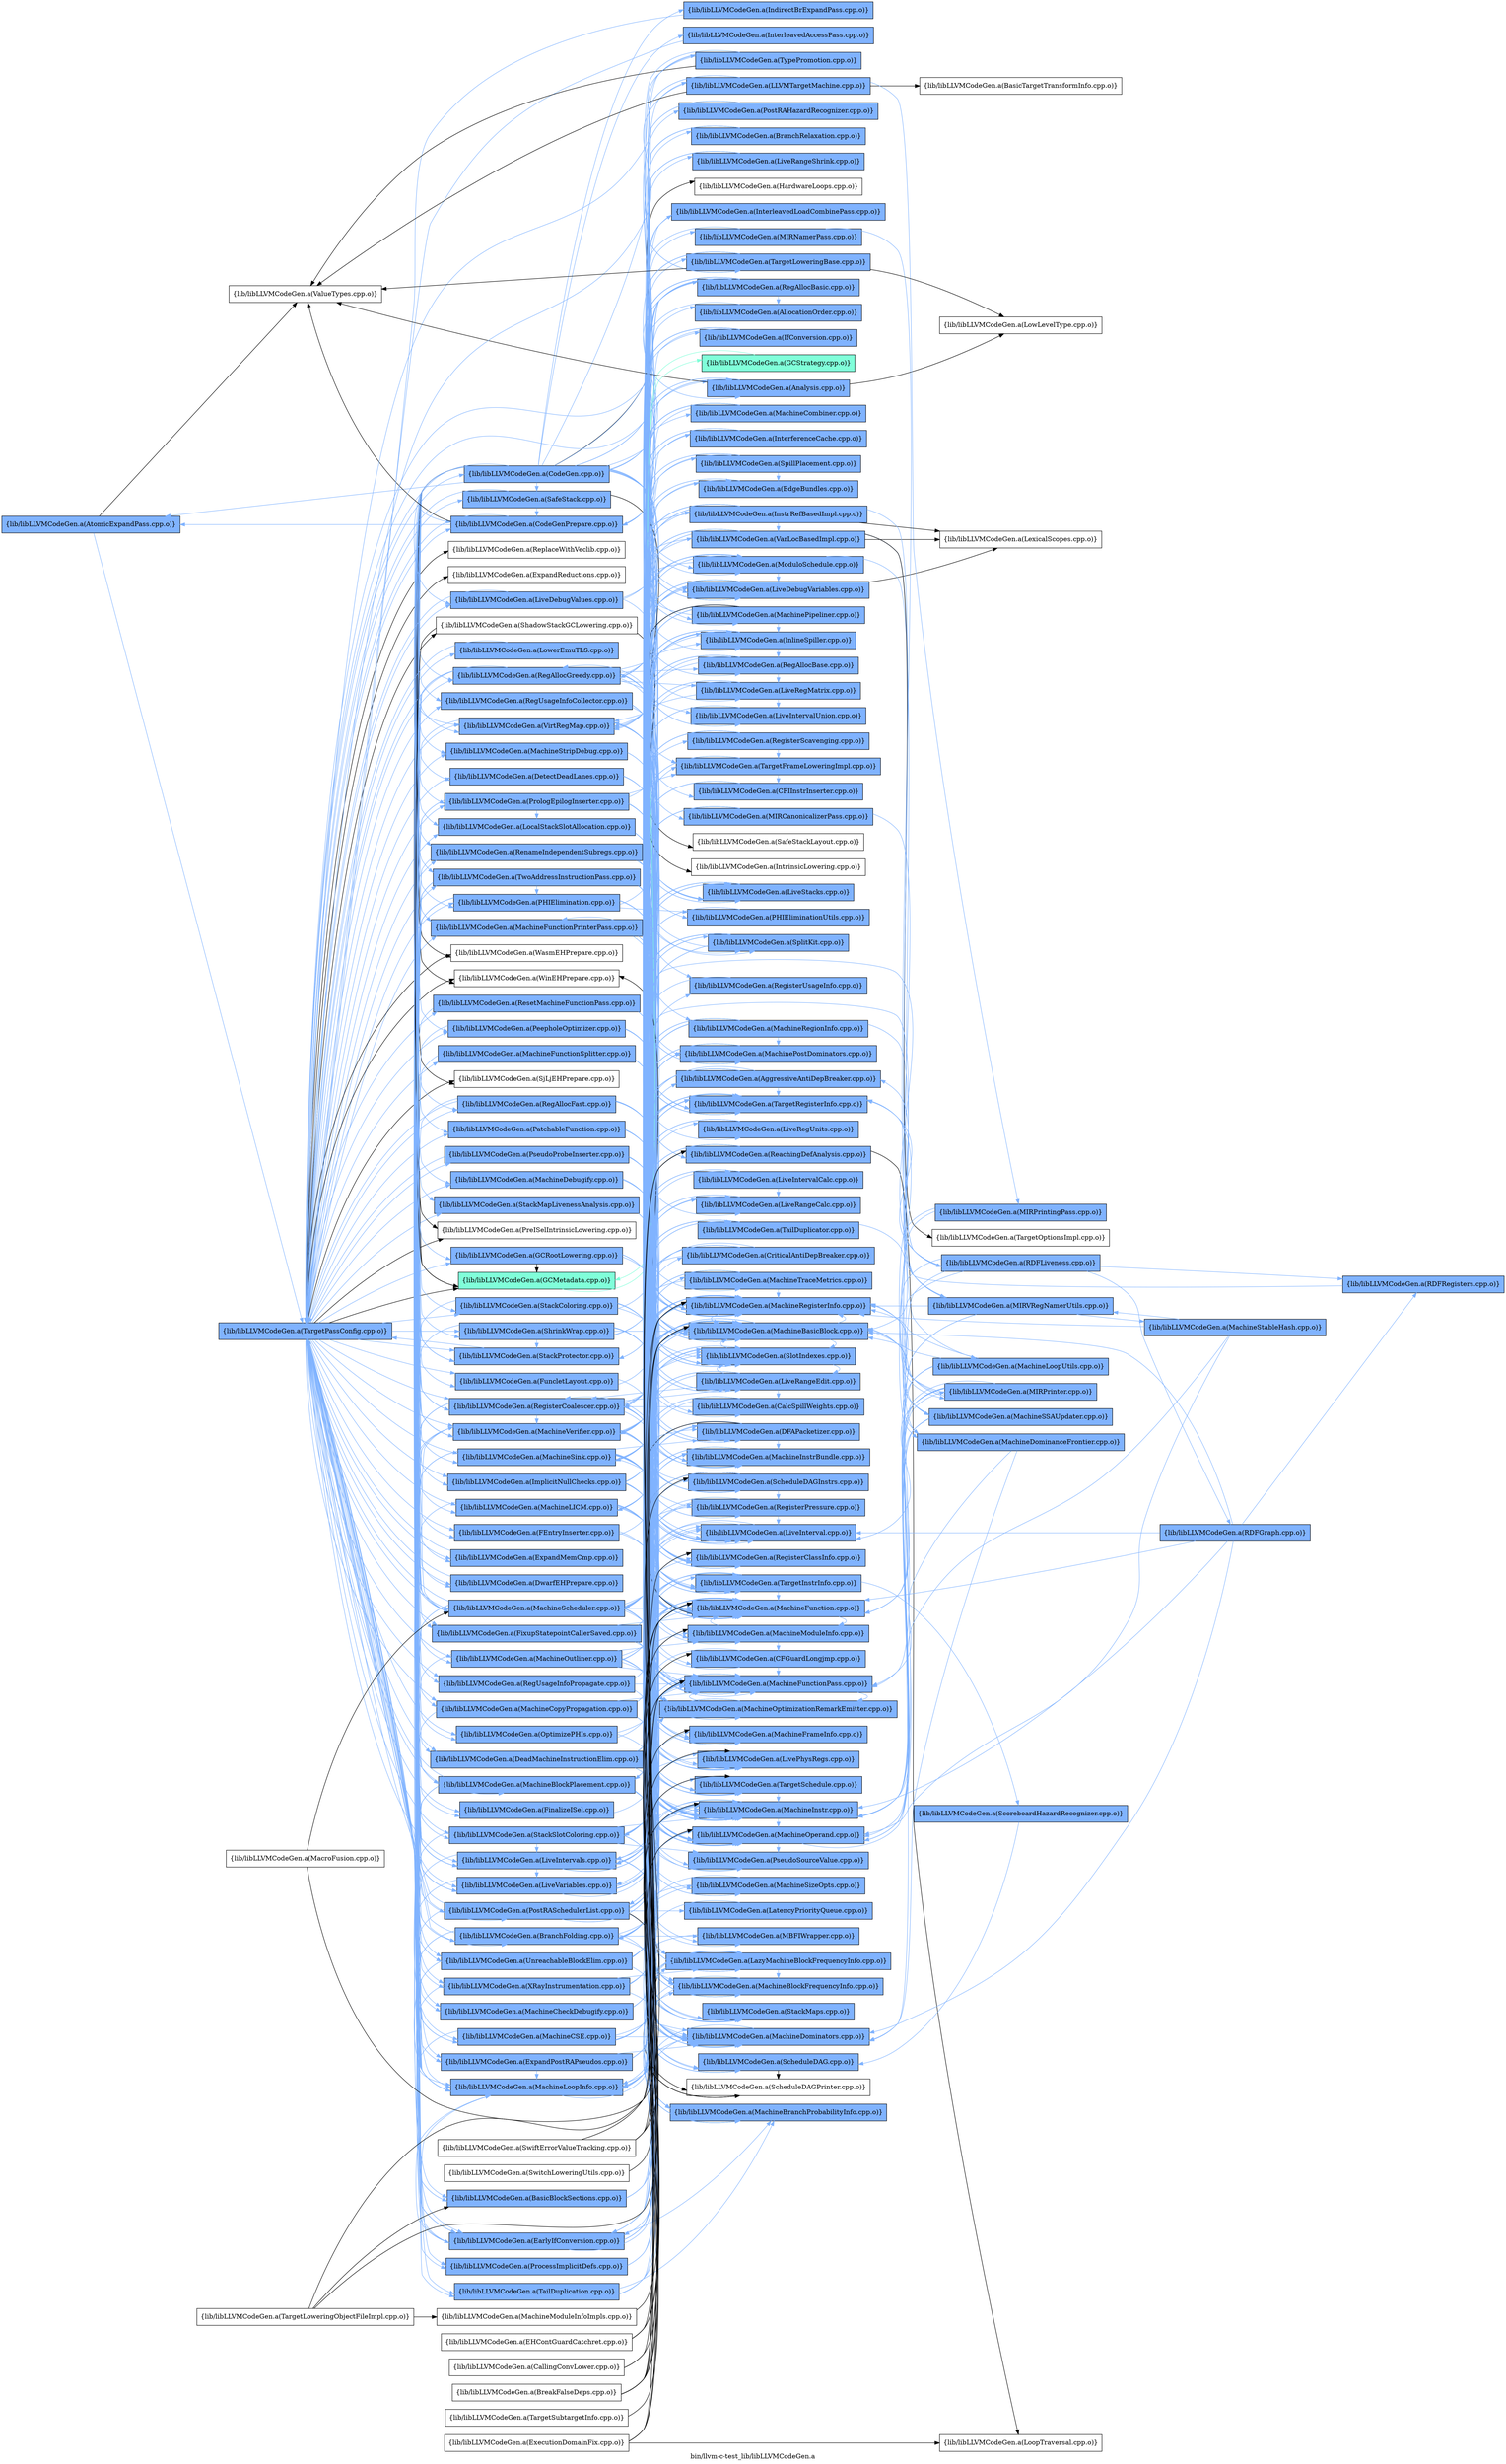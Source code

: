 digraph "bin/llvm-c-test_lib/libLLVMCodeGen.a" {
	label="bin/llvm-c-test_lib/libLLVMCodeGen.a";
	rankdir=LR;
	{ rank=same; Node0x56143c8c1398;  }
	{ rank=same; Node0x56143c8ca5d8; Node0x56143c8cd968;  }
	{ rank=same; Node0x56143c8be788; Node0x56143c8be1e8; Node0x56143c8bc8e8; Node0x56143c8bcbb8; Node0x56143c8d0438; Node0x56143c8cf7b8; Node0x56143c8cacb8; Node0x56143c8c7dd8; Node0x56143c8c2428; Node0x56143c8d01b8; Node0x56143c8bff48; Node0x56143c8c1758; Node0x56143c8ce908; Node0x56143c8c8918; Node0x56143c8c03f8; Node0x56143c8c2fb8; Node0x56143c8be648; Node0x56143c8cab28; Node0x56143c8c2748; Node0x56143c8cbde8; Node0x56143c8cc518; Node0x56143c8cd2d8; Node0x56143c8ce318; Node0x56143c8ceae8; Node0x56143c8cc608; Node0x56143c8cc2e8; Node0x56143c8cf0d8; Node0x56143c8ce2c8; Node0x56143c8cef48; Node0x56143c8c3918; Node0x56143c8c3828; Node0x56143c8c2b08; Node0x56143c8c2658; Node0x56143c8c1c08; Node0x56143c8c19d8; Node0x56143c8c62f8; Node0x56143c8c5678; Node0x56143c8c4638; Node0x56143c8c2298; Node0x56143c8ca1c8; Node0x56143c8cdb98; Node0x56143c8cbbb8; Node0x56143c8cf2b8; Node0x56143c8d0118; Node0x56143c8cdd28; Node0x56143c8cec28; Node0x56143c8c79c8; Node0x56143c8bdbf8; Node0x56143c8bd518; Node0x56143c8bc938; Node0x56143c8c5d58; Node0x56143c8c52b8; Node0x56143c8c4d18; Node0x56143c8c4d68; Node0x56143c8c4408; Node0x56143c8c5998; Node0x56143c8c5178; Node0x56143c8c4a48; Node0x56143c8c4278; Node0x56143c8c8d78; Node0x56143c8c94f8; Node0x56143c8c9b88; Node0x56143c8bfdb8; Node0x56143c8bfd18; Node0x56143c8ccc48; Node0x56143c8cc068; Node0x56143c8cc658; Node0x56143c8cba28; Node0x56143c8cfe98;  }
	{ rank=same; Node0x56143c8cbac8; Node0x56143c8c1438; Node0x56143c8bf368; Node0x56143c8bf6d8; Node0x56143c8c3418; Node0x56143c8cbe38; Node0x56143c8cf538; Node0x56143c8c3c88; Node0x56143c8bd478; Node0x56143c8c9638; Node0x56143c8c9db8; Node0x56143c8bf4f8; Node0x56143c8c3af8; Node0x56143c8cebd8; Node0x56143c8cb8e8; Node0x56143c8bd5b8; Node0x56143c8c0d08; Node0x56143c8c3198; Node0x56143c8c1988; Node0x56143c8d02a8; Node0x56143c8c81e8; Node0x56143c8bd798; Node0x56143c8cdc38; Node0x56143c8c8238; Node0x56143c8c53f8; Node0x56143c8c4778; Node0x56143c8c2a68; Node0x56143c8c25b8; Node0x56143c8caee8; Node0x56143c8c9188; Node0x56143c8c8f58; Node0x56143c8cd4b8; Node0x56143c8ce408; Node0x56143c8bea08; Node0x56143c8c6848; Node0x56143c8c0718; Node0x56143c8cfee8; Node0x56143c8c6fc8; Node0x56143c8ca3a8; Node0x56143c8cce28; Node0x56143c8c86e8; Node0x56143c8ca998; Node0x56143c8bed78; Node0x56143c8c5da8; Node0x56143c8c5b78; Node0x56143c8c50d8; Node0x56143c8bc708; Node0x56143c8ca538; Node0x56143c8c4548; Node0x56143c8c6258; Node0x56143c8c5088; Node0x56143c8c4b88; Node0x56143c8c8878; Node0x56143c8c5858; Node0x56143c8c20b8; Node0x56143c8c1938; Node0x56143c8cb6b8; Node0x56143c8c5fd8; Node0x56143c8cefe8; Node0x56143c8c6ed8; Node0x56143c8c21f8; Node0x56143c8ccce8; Node0x56143c8c1078; Node0x56143c8cb208; Node0x56143c8cd5a8; Node0x56143c8d03e8; Node0x56143c8bf9f8; Node0x56143c8c0088; Node0x56143c8bee18; Node0x56143c8be738; Node0x56143c8ce9a8; Node0x56143c8ce638; Node0x56143c8c41d8; Node0x56143c8c8698; Node0x56143c8c6bb8; Node0x56143c8c8648; Node0x56143c8cc108; Node0x56143c8cf998; Node0x56143c8be2d8; Node0x56143c8c6438; Node0x56143c8c2978; Node0x56143c8cf218; Node0x56143c8cf628;  }
	{ rank=same; Node0x56143c8c67a8; Node0x56143c8c7ab8; Node0x56143c8c1e38; Node0x56143c8c8418; Node0x56143c8c0588; Node0x56143c8cc7e8; Node0x56143c8c0da8; Node0x56143c8bfea8; Node0x56143c8c80f8; Node0x56143c8cdf08; Node0x56143c8cf088; Node0x56143c8cc6a8; Node0x56143c8ca308;  }

	Node0x56143c8c1398 [shape=record,shape=box,group=2,style=filled,fillcolor="0.600000 0.5 1",label="{lib/libLLVMCodeGen.a(AtomicExpandPass.cpp.o)}"];
	Node0x56143c8c1398 -> Node0x56143c8ca5d8[color="0.600000 0.5 1"];
	Node0x56143c8c1398 -> Node0x56143c8cd968;
	Node0x56143c8c0da8 [shape=record,shape=box,group=0,label="{lib/libLLVMCodeGen.a(BasicTargetTransformInfo.cpp.o)}"];
	Node0x56143c8c40e8 [shape=record,shape=box,group=0,label="{lib/libLLVMCodeGen.a(BreakFalseDeps.cpp.o)}"];
	Node0x56143c8c40e8 -> Node0x56143c8c5fd8;
	Node0x56143c8c40e8 -> Node0x56143c8bf6d8;
	Node0x56143c8c40e8 -> Node0x56143c8cbe38;
	Node0x56143c8c40e8 -> Node0x56143c8cd5a8;
	Node0x56143c8c40e8 -> Node0x56143c8c3c88;
	Node0x56143c8c9638 [shape=record,shape=box,group=2,style=filled,fillcolor="0.600000 0.5 1",label="{lib/libLLVMCodeGen.a(CFGuardLongjmp.cpp.o)}"];
	Node0x56143c8c9638 -> Node0x56143c8bf368[color="0.600000 0.5 1"];
	Node0x56143c8c9638 -> Node0x56143c8bf6d8[color="0.600000 0.5 1"];
	Node0x56143c8c9638 -> Node0x56143c8c3418[color="0.600000 0.5 1"];
	Node0x56143c8c9db8 [shape=record,shape=box,group=2,style=filled,fillcolor="0.600000 0.5 1",label="{lib/libLLVMCodeGen.a(CFIInstrInserter.cpp.o)}"];
	Node0x56143c8c9db8 -> Node0x56143c8cbac8[color="0.600000 0.5 1"];
	Node0x56143c8c9db8 -> Node0x56143c8bf368[color="0.600000 0.5 1"];
	Node0x56143c8c9db8 -> Node0x56143c8bf6d8[color="0.600000 0.5 1"];
	Node0x56143c8c9db8 -> Node0x56143c8c3418[color="0.600000 0.5 1"];
	Node0x56143c8cacb8 [shape=record,shape=box,group=2,style=filled,fillcolor="0.600000 0.5 1",label="{lib/libLLVMCodeGen.a(EarlyIfConversion.cpp.o)}"];
	Node0x56143c8cacb8 -> Node0x56143c8cbac8[color="0.600000 0.5 1"];
	Node0x56143c8cacb8 -> Node0x56143c8cce28[color="0.600000 0.5 1"];
	Node0x56143c8cacb8 -> Node0x56143c8c0d08[color="0.600000 0.5 1"];
	Node0x56143c8cacb8 -> Node0x56143c8bf6d8[color="0.600000 0.5 1"];
	Node0x56143c8cacb8 -> Node0x56143c8c3418[color="0.600000 0.5 1"];
	Node0x56143c8cacb8 -> Node0x56143c8c1758[color="0.600000 0.5 1"];
	Node0x56143c8cacb8 -> Node0x56143c8cbe38[color="0.600000 0.5 1"];
	Node0x56143c8cacb8 -> Node0x56143c8d02a8[color="0.600000 0.5 1"];
	Node0x56143c8cacb8 -> Node0x56143c8cf538[color="0.600000 0.5 1"];
	Node0x56143c8cacb8 -> Node0x56143c8c86e8[color="0.600000 0.5 1"];
	Node0x56143c8cacb8 -> Node0x56143c8ca998[color="0.600000 0.5 1"];
	Node0x56143c8c7248 [shape=record,shape=box,group=0,label="{lib/libLLVMCodeGen.a(EHContGuardCatchret.cpp.o)}"];
	Node0x56143c8c7248 -> Node0x56143c8c9638;
	Node0x56143c8c7248 -> Node0x56143c8cbac8;
	Node0x56143c8c7248 -> Node0x56143c8bf6d8;
	Node0x56143c8c7a68 [shape=record,shape=box,group=0,label="{lib/libLLVMCodeGen.a(ExecutionDomainFix.cpp.o)}"];
	Node0x56143c8c7a68 -> Node0x56143c8cf088;
	Node0x56143c8c7a68 -> Node0x56143c8bf6d8;
	Node0x56143c8c7a68 -> Node0x56143c8cf538;
	Node0x56143c8c7a68 -> Node0x56143c8cd5a8;
	Node0x56143c8bf4f8 [shape=record,shape=box,group=2,style=filled,fillcolor="0.600000 0.5 1",label="{lib/libLLVMCodeGen.a(IndirectBrExpandPass.cpp.o)}"];
	Node0x56143c8bf4f8 -> Node0x56143c8ca5d8[color="0.600000 0.5 1"];
	Node0x56143c8c3af8 [shape=record,shape=box,group=2,style=filled,fillcolor="0.600000 0.5 1",label="{lib/libLLVMCodeGen.a(InterleavedAccessPass.cpp.o)}"];
	Node0x56143c8c3af8 -> Node0x56143c8ca5d8[color="0.600000 0.5 1"];
	Node0x56143c8cebd8 [shape=record,shape=box,group=2,style=filled,fillcolor="0.600000 0.5 1",label="{lib/libLLVMCodeGen.a(LiveRangeShrink.cpp.o)}"];
	Node0x56143c8cebd8 -> Node0x56143c8cbac8[color="0.600000 0.5 1"];
	Node0x56143c8cebd8 -> Node0x56143c8bf6d8[color="0.600000 0.5 1"];
	Node0x56143c8cebd8 -> Node0x56143c8c3418[color="0.600000 0.5 1"];
	Node0x56143c8cebd8 -> Node0x56143c8cf538[color="0.600000 0.5 1"];
	Node0x56143c8cfee8 [shape=record,shape=box,group=2,style=filled,fillcolor="0.600000 0.5 1",label="{lib/libLLVMCodeGen.a(LLVMTargetMachine.cpp.o)}"];
	Node0x56143c8cfee8 -> Node0x56143c8c0da8;
	Node0x56143c8cfee8 -> Node0x56143c8c1988[color="0.600000 0.5 1"];
	Node0x56143c8cfee8 -> Node0x56143c8bfea8[color="0.600000 0.5 1"];
	Node0x56143c8cfee8 -> Node0x56143c8c6fc8[color="0.600000 0.5 1"];
	Node0x56143c8cfee8 -> Node0x56143c8ca5d8[color="0.600000 0.5 1"];
	Node0x56143c8cfee8 -> Node0x56143c8cd968;
	Node0x56143c8cbac8 [shape=record,shape=box,group=2,style=filled,fillcolor="0.600000 0.5 1",label="{lib/libLLVMCodeGen.a(MachineBasicBlock.cpp.o)}"];
	Node0x56143c8cbac8 -> Node0x56143c8ca538[color="0.600000 0.5 1"];
	Node0x56143c8cbac8 -> Node0x56143c8c2428[color="0.600000 0.5 1"];
	Node0x56143c8cbac8 -> Node0x56143c8c5da8[color="0.600000 0.5 1"];
	Node0x56143c8cbac8 -> Node0x56143c8c5fd8[color="0.600000 0.5 1"];
	Node0x56143c8cbac8 -> Node0x56143c8d01b8[color="0.600000 0.5 1"];
	Node0x56143c8cbac8 -> Node0x56143c8c0d08[color="0.600000 0.5 1"];
	Node0x56143c8cbac8 -> Node0x56143c8bf368[color="0.600000 0.5 1"];
	Node0x56143c8cbac8 -> Node0x56143c8c3198[color="0.600000 0.5 1"];
	Node0x56143c8cbac8 -> Node0x56143c8c3418[color="0.600000 0.5 1"];
	Node0x56143c8cbac8 -> Node0x56143c8c1758[color="0.600000 0.5 1"];
	Node0x56143c8cbac8 -> Node0x56143c8cf538[color="0.600000 0.5 1"];
	Node0x56143c8cbac8 -> Node0x56143c8bd798[color="0.600000 0.5 1"];
	Node0x56143c8cbac8 -> Node0x56143c8ca3a8[color="0.600000 0.5 1"];
	Node0x56143c8bd5b8 [shape=record,shape=box,group=2,style=filled,fillcolor="0.600000 0.5 1",label="{lib/libLLVMCodeGen.a(MachineCombiner.cpp.o)}"];
	Node0x56143c8bd5b8 -> Node0x56143c8c21f8[color="0.600000 0.5 1"];
	Node0x56143c8bd5b8 -> Node0x56143c8cbac8[color="0.600000 0.5 1"];
	Node0x56143c8bd5b8 -> Node0x56143c8c0d08[color="0.600000 0.5 1"];
	Node0x56143c8bd5b8 -> Node0x56143c8bf368[color="0.600000 0.5 1"];
	Node0x56143c8bd5b8 -> Node0x56143c8bf6d8[color="0.600000 0.5 1"];
	Node0x56143c8bd5b8 -> Node0x56143c8c3418[color="0.600000 0.5 1"];
	Node0x56143c8bd5b8 -> Node0x56143c8c1758[color="0.600000 0.5 1"];
	Node0x56143c8bd5b8 -> Node0x56143c8cf538[color="0.600000 0.5 1"];
	Node0x56143c8bd5b8 -> Node0x56143c8cefe8[color="0.600000 0.5 1"];
	Node0x56143c8bd5b8 -> Node0x56143c8c86e8[color="0.600000 0.5 1"];
	Node0x56143c8bd5b8 -> Node0x56143c8c3c88[color="0.600000 0.5 1"];
	Node0x56143c8bd5b8 -> Node0x56143c8ca998[color="0.600000 0.5 1"];
	Node0x56143c8bf368 [shape=record,shape=box,group=2,style=filled,fillcolor="0.600000 0.5 1",label="{lib/libLLVMCodeGen.a(MachineFunction.cpp.o)}"];
	Node0x56143c8bf368 -> Node0x56143c8cbac8[color="0.600000 0.5 1"];
	Node0x56143c8bf368 -> Node0x56143c8c1438[color="0.600000 0.5 1"];
	Node0x56143c8bf368 -> Node0x56143c8c3418[color="0.600000 0.5 1"];
	Node0x56143c8bf368 -> Node0x56143c8c1988[color="0.600000 0.5 1"];
	Node0x56143c8bf368 -> Node0x56143c8cbe38[color="0.600000 0.5 1"];
	Node0x56143c8bf368 -> Node0x56143c8cf538[color="0.600000 0.5 1"];
	Node0x56143c8bf368 -> Node0x56143c8c1078[color="0.600000 0.5 1"];
	Node0x56143c8bf368 -> Node0x56143c8ca3a8[color="0.600000 0.5 1"];
	Node0x56143c8bf368 -> Node0x56143c8cc658;
	Node0x56143c8bf6d8 [shape=record,shape=box,group=2,style=filled,fillcolor="0.600000 0.5 1",label="{lib/libLLVMCodeGen.a(MachineFunctionPass.cpp.o)}"];
	Node0x56143c8bf6d8 -> Node0x56143c8bff48[color="0.600000 0.5 1"];
	Node0x56143c8bf6d8 -> Node0x56143c8c1988[color="0.600000 0.5 1"];
	Node0x56143c8bf6d8 -> Node0x56143c8d02a8[color="0.600000 0.5 1"];
	Node0x56143c8c3418 [shape=record,shape=box,group=2,style=filled,fillcolor="0.600000 0.5 1",label="{lib/libLLVMCodeGen.a(MachineInstr.cpp.o)}"];
	Node0x56143c8c3418 -> Node0x56143c8cbac8[color="0.600000 0.5 1"];
	Node0x56143c8c3418 -> Node0x56143c8bf368[color="0.600000 0.5 1"];
	Node0x56143c8c3418 -> Node0x56143c8cbe38[color="0.600000 0.5 1"];
	Node0x56143c8c3418 -> Node0x56143c8cf538[color="0.600000 0.5 1"];
	Node0x56143c8c3418 -> Node0x56143c8bc708[color="0.600000 0.5 1"];
	Node0x56143c8c3418 -> Node0x56143c8ca3a8[color="0.600000 0.5 1"];
	Node0x56143c8ce908 [shape=record,shape=box,group=2,style=filled,fillcolor="0.600000 0.5 1",label="{lib/libLLVMCodeGen.a(MachineScheduler.cpp.o)}"];
	Node0x56143c8ce908 -> Node0x56143c8ca538[color="0.600000 0.5 1"];
	Node0x56143c8ce908 -> Node0x56143c8c2428[color="0.600000 0.5 1"];
	Node0x56143c8ce908 -> Node0x56143c8c5da8[color="0.600000 0.5 1"];
	Node0x56143c8ce908 -> Node0x56143c8cbac8[color="0.600000 0.5 1"];
	Node0x56143c8ce908 -> Node0x56143c8c0d08[color="0.600000 0.5 1"];
	Node0x56143c8ce908 -> Node0x56143c8bf368[color="0.600000 0.5 1"];
	Node0x56143c8ce908 -> Node0x56143c8bf6d8[color="0.600000 0.5 1"];
	Node0x56143c8ce908 -> Node0x56143c8c3418[color="0.600000 0.5 1"];
	Node0x56143c8ce908 -> Node0x56143c8c1758[color="0.600000 0.5 1"];
	Node0x56143c8ce908 -> Node0x56143c8c8918[color="0.600000 0.5 1"];
	Node0x56143c8ce908 -> Node0x56143c8c3c88[color="0.600000 0.5 1"];
	Node0x56143c8ce908 -> Node0x56143c8c4548[color="0.600000 0.5 1"];
	Node0x56143c8ce908 -> Node0x56143c8c6258[color="0.600000 0.5 1"];
	Node0x56143c8ce908 -> Node0x56143c8c5088[color="0.600000 0.5 1"];
	Node0x56143c8ce908 -> Node0x56143c8bd798[color="0.600000 0.5 1"];
	Node0x56143c8ce908 -> Node0x56143c8ca5d8[color="0.600000 0.5 1"];
	Node0x56143c8ce908 -> Node0x56143c8ca998[color="0.600000 0.5 1"];
	Node0x56143c8c03f8 [shape=record,shape=box,group=2,style=filled,fillcolor="0.600000 0.5 1",label="{lib/libLLVMCodeGen.a(PseudoProbeInserter.cpp.o)}"];
	Node0x56143c8c03f8 -> Node0x56143c8cbac8[color="0.600000 0.5 1"];
	Node0x56143c8c03f8 -> Node0x56143c8bf368[color="0.600000 0.5 1"];
	Node0x56143c8c03f8 -> Node0x56143c8bf6d8[color="0.600000 0.5 1"];
	Node0x56143c8c03f8 -> Node0x56143c8c3418[color="0.600000 0.5 1"];
	Node0x56143c8c03f8 -> Node0x56143c8ca5d8[color="0.600000 0.5 1"];
	Node0x56143c8cd5a8 [shape=record,shape=box,group=2,style=filled,fillcolor="0.600000 0.5 1",label="{lib/libLLVMCodeGen.a(ReachingDefAnalysis.cpp.o)}"];
	Node0x56143c8cd5a8 -> Node0x56143c8c5fd8[color="0.600000 0.5 1"];
	Node0x56143c8cd5a8 -> Node0x56143c8cf088;
	Node0x56143c8cd5a8 -> Node0x56143c8cbac8[color="0.600000 0.5 1"];
	Node0x56143c8cd5a8 -> Node0x56143c8bf6d8[color="0.600000 0.5 1"];
	Node0x56143c8cd5a8 -> Node0x56143c8c3418[color="0.600000 0.5 1"];
	Node0x56143c8c8648 [shape=record,shape=box,group=2,style=filled,fillcolor="0.600000 0.5 1",label="{lib/libLLVMCodeGen.a(TargetFrameLoweringImpl.cpp.o)}"];
	Node0x56143c8c8648 -> Node0x56143c8c9db8[color="0.600000 0.5 1"];
	Node0x56143c8c8648 -> Node0x56143c8c1438[color="0.600000 0.5 1"];
	Node0x56143c8c8648 -> Node0x56143c8cf538[color="0.600000 0.5 1"];
	Node0x56143c8c8878 [shape=record,shape=box,group=2,style=filled,fillcolor="0.600000 0.5 1",label="{lib/libLLVMCodeGen.a(TargetInstrInfo.cpp.o)}"];
	Node0x56143c8c8878 -> Node0x56143c8cbac8[color="0.600000 0.5 1"];
	Node0x56143c8c8878 -> Node0x56143c8bf368[color="0.600000 0.5 1"];
	Node0x56143c8c8878 -> Node0x56143c8c3418[color="0.600000 0.5 1"];
	Node0x56143c8c8878 -> Node0x56143c8cbe38[color="0.600000 0.5 1"];
	Node0x56143c8c8878 -> Node0x56143c8cf538[color="0.600000 0.5 1"];
	Node0x56143c8c8878 -> Node0x56143c8c6258[color="0.600000 0.5 1"];
	Node0x56143c8c8878 -> Node0x56143c8bc708[color="0.600000 0.5 1"];
	Node0x56143c8c8878 -> Node0x56143c8c80f8[color="0.600000 0.5 1"];
	Node0x56143c8c8878 -> Node0x56143c8ca998[color="0.600000 0.5 1"];
	Node0x56143c8c6fc8 [shape=record,shape=box,group=2,style=filled,fillcolor="0.600000 0.5 1",label="{lib/libLLVMCodeGen.a(TargetLoweringBase.cpp.o)}"];
	Node0x56143c8c6fc8 -> Node0x56143c8c0718[color="0.600000 0.5 1"];
	Node0x56143c8c6fc8 -> Node0x56143c8cc7e8;
	Node0x56143c8c6fc8 -> Node0x56143c8cbac8[color="0.600000 0.5 1"];
	Node0x56143c8c6fc8 -> Node0x56143c8bf368[color="0.600000 0.5 1"];
	Node0x56143c8c6fc8 -> Node0x56143c8c3418[color="0.600000 0.5 1"];
	Node0x56143c8c6fc8 -> Node0x56143c8cbe38[color="0.600000 0.5 1"];
	Node0x56143c8c6fc8 -> Node0x56143c8cf538[color="0.600000 0.5 1"];
	Node0x56143c8c6fc8 -> Node0x56143c8cd968;
	Node0x56143c8c67f8 [shape=record,shape=box,group=0,label="{lib/libLLVMCodeGen.a(TargetLoweringObjectFileImpl.cpp.o)}"];
	Node0x56143c8c67f8 -> Node0x56143c8cbac8;
	Node0x56143c8c67f8 -> Node0x56143c8bf368;
	Node0x56143c8c67f8 -> Node0x56143c8c6f28;
	Node0x56143c8c67f8 -> Node0x56143c8cab28;
	Node0x56143c8ca5d8 [shape=record,shape=box,group=2,style=filled,fillcolor="0.600000 0.5 1",label="{lib/libLLVMCodeGen.a(TargetPassConfig.cpp.o)}"];
	Node0x56143c8ca5d8 -> Node0x56143c8be788[color="0.600000 0.5 1"];
	Node0x56143c8ca5d8 -> Node0x56143c8be1e8[color="0.600000 0.5 1"];
	Node0x56143c8ca5d8 -> Node0x56143c8bc8e8[color="0.600000 0.5 1"];
	Node0x56143c8ca5d8 -> Node0x56143c8bcbb8[color="0.600000 0.5 1"];
	Node0x56143c8ca5d8 -> Node0x56143c8d0438[color="0.600000 0.5 1"];
	Node0x56143c8ca5d8 -> Node0x56143c8cf7b8[color="0.600000 0.5 1"];
	Node0x56143c8ca5d8 -> Node0x56143c8cacb8[color="0.600000 0.5 1"];
	Node0x56143c8ca5d8 -> Node0x56143c8c7dd8;
	Node0x56143c8ca5d8 -> Node0x56143c8c2428[color="0.600000 0.5 1"];
	Node0x56143c8ca5d8 -> Node0x56143c8d01b8[color="0.600000 0.5 1"];
	Node0x56143c8ca5d8 -> Node0x56143c8bff48[color="0.600000 0.5 1"];
	Node0x56143c8ca5d8 -> Node0x56143c8c1758[color="0.600000 0.5 1"];
	Node0x56143c8ca5d8 -> Node0x56143c8ce908[color="0.600000 0.5 1"];
	Node0x56143c8ca5d8 -> Node0x56143c8c8918[color="0.600000 0.5 1"];
	Node0x56143c8ca5d8 -> Node0x56143c8c03f8[color="0.600000 0.5 1"];
	Node0x56143c8ca5d8 -> Node0x56143c8c2fb8[color="0.600000 0.5 1"];
	Node0x56143c8ca5d8 -> Node0x56143c8be648[color="0.600000 0.5 1"];
	Node0x56143c8ca5d8 -> Node0x56143c8cab28[color="0.600000 0.5 1"];
	Node0x56143c8ca5d8 -> Node0x56143c8c2748[color="0.600000 0.5 1"];
	Node0x56143c8ca5d8 -> Node0x56143c8cbde8[color="0.600000 0.5 1"];
	Node0x56143c8ca5d8 -> Node0x56143c8cc518[color="0.600000 0.5 1"];
	Node0x56143c8ca5d8 -> Node0x56143c8cd2d8[color="0.600000 0.5 1"];
	Node0x56143c8ca5d8 -> Node0x56143c8ce318[color="0.600000 0.5 1"];
	Node0x56143c8ca5d8 -> Node0x56143c8ceae8[color="0.600000 0.5 1"];
	Node0x56143c8ca5d8 -> Node0x56143c8cc608[color="0.600000 0.5 1"];
	Node0x56143c8ca5d8 -> Node0x56143c8cc2e8[color="0.600000 0.5 1"];
	Node0x56143c8ca5d8 -> Node0x56143c8cf0d8[color="0.600000 0.5 1"];
	Node0x56143c8ca5d8 -> Node0x56143c8ce2c8[color="0.600000 0.5 1"];
	Node0x56143c8ca5d8 -> Node0x56143c8cef48[color="0.600000 0.5 1"];
	Node0x56143c8ca5d8 -> Node0x56143c8c3918[color="0.600000 0.5 1"];
	Node0x56143c8ca5d8 -> Node0x56143c8c3828[color="0.600000 0.5 1"];
	Node0x56143c8ca5d8 -> Node0x56143c8c2b08[color="0.600000 0.5 1"];
	Node0x56143c8ca5d8 -> Node0x56143c8c2658[color="0.600000 0.5 1"];
	Node0x56143c8ca5d8 -> Node0x56143c8c1c08[color="0.600000 0.5 1"];
	Node0x56143c8ca5d8 -> Node0x56143c8c19d8[color="0.600000 0.5 1"];
	Node0x56143c8ca5d8 -> Node0x56143c8c62f8[color="0.600000 0.5 1"];
	Node0x56143c8ca5d8 -> Node0x56143c8c5678[color="0.600000 0.5 1"];
	Node0x56143c8ca5d8 -> Node0x56143c8c4638[color="0.600000 0.5 1"];
	Node0x56143c8ca5d8 -> Node0x56143c8c2298[color="0.600000 0.5 1"];
	Node0x56143c8ca5d8 -> Node0x56143c8ca1c8[color="0.600000 0.5 1"];
	Node0x56143c8ca5d8 -> Node0x56143c8cdb98[color="0.600000 0.5 1"];
	Node0x56143c8ca5d8 -> Node0x56143c8cbbb8[color="0.600000 0.5 1"];
	Node0x56143c8ca5d8 -> Node0x56143c8cf2b8[color="0.600000 0.5 1"];
	Node0x56143c8ca5d8 -> Node0x56143c8d0118[color="0.600000 0.5 1"];
	Node0x56143c8ca5d8 -> Node0x56143c8cdd28[color="0.600000 0.5 1"];
	Node0x56143c8ca5d8 -> Node0x56143c8cec28;
	Node0x56143c8ca5d8 -> Node0x56143c8c79c8[color="0.600000 0.5 1"];
	Node0x56143c8ca5d8 -> Node0x56143c8bdbf8[color="0.600000 0.5 1"];
	Node0x56143c8ca5d8 -> Node0x56143c8bd518[color="0.600000 0.5 1"];
	Node0x56143c8ca5d8 -> Node0x56143c8bc938[color="0.600000 0.5 1"];
	Node0x56143c8ca5d8 -> Node0x56143c8c5d58[color="0.600000 0.5 1"];
	Node0x56143c8ca5d8 -> Node0x56143c8c52b8[color="0.600000 0.5 1"];
	Node0x56143c8ca5d8 -> Node0x56143c8c4d18;
	Node0x56143c8ca5d8 -> Node0x56143c8c4d68[color="0.600000 0.5 1"];
	Node0x56143c8ca5d8 -> Node0x56143c8c4408[color="0.600000 0.5 1"];
	Node0x56143c8ca5d8 -> Node0x56143c8c5998[color="0.600000 0.5 1"];
	Node0x56143c8ca5d8 -> Node0x56143c8c5178;
	Node0x56143c8ca5d8 -> Node0x56143c8c4a48;
	Node0x56143c8ca5d8 -> Node0x56143c8c4278;
	Node0x56143c8ca5d8 -> Node0x56143c8c8d78[color="0.600000 0.5 1"];
	Node0x56143c8ca5d8 -> Node0x56143c8c94f8[color="0.600000 0.5 1"];
	Node0x56143c8ca5d8 -> Node0x56143c8c9b88[color="0.600000 0.5 1"];
	Node0x56143c8ca5d8 -> Node0x56143c8bfdb8[color="0.600000 0.5 1"];
	Node0x56143c8ca5d8 -> Node0x56143c8bfd18[color="0.600000 0.5 1"];
	Node0x56143c8ca5d8 -> Node0x56143c8ccc48[color="0.600000 0.5 1"];
	Node0x56143c8ca5d8 -> Node0x56143c8cc068;
	Node0x56143c8ca5d8 -> Node0x56143c8cc658;
	Node0x56143c8ca5d8 -> Node0x56143c8cba28[color="0.600000 0.5 1"];
	Node0x56143c8ca5d8 -> Node0x56143c8cfe98[color="0.600000 0.5 1"];
	Node0x56143c8ca3a8 [shape=record,shape=box,group=2,style=filled,fillcolor="0.600000 0.5 1",label="{lib/libLLVMCodeGen.a(TargetRegisterInfo.cpp.o)}"];
	Node0x56143c8ca3a8 -> Node0x56143c8cf538[color="0.600000 0.5 1"];
	Node0x56143c8ca3a8 -> Node0x56143c8c8878[color="0.600000 0.5 1"];
	Node0x56143c8cb118 [shape=record,shape=box,group=0,label="{lib/libLLVMCodeGen.a(TargetSubtargetInfo.cpp.o)}"];
	Node0x56143c8cb118 -> Node0x56143c8ca998;
	Node0x56143c8cd968 [shape=record,shape=box,group=0,label="{lib/libLLVMCodeGen.a(ValueTypes.cpp.o)}"];
	Node0x56143c8c1988 [shape=record,shape=box,group=2,style=filled,fillcolor="0.600000 0.5 1",label="{lib/libLLVMCodeGen.a(MachineModuleInfo.cpp.o)}"];
	Node0x56143c8c1988 -> Node0x56143c8c9638[color="0.600000 0.5 1"];
	Node0x56143c8c1988 -> Node0x56143c8bf368[color="0.600000 0.5 1"];
	Node0x56143c8ce9a8 [shape=record,shape=box,group=2,style=filled,fillcolor="0.600000 0.5 1",label="{lib/libLLVMCodeGen.a(LiveRegMatrix.cpp.o)}"];
	Node0x56143c8ce9a8 -> Node0x56143c8c2428[color="0.600000 0.5 1"];
	Node0x56143c8ce9a8 -> Node0x56143c8c5da8[color="0.600000 0.5 1"];
	Node0x56143c8ce9a8 -> Node0x56143c8ce638[color="0.600000 0.5 1"];
	Node0x56143c8ce9a8 -> Node0x56143c8bf6d8[color="0.600000 0.5 1"];
	Node0x56143c8ce9a8 -> Node0x56143c8ccc48[color="0.600000 0.5 1"];
	Node0x56143c8cbe38 [shape=record,shape=box,group=2,style=filled,fillcolor="0.600000 0.5 1",label="{lib/libLLVMCodeGen.a(MachineOperand.cpp.o)}"];
	Node0x56143c8cbe38 -> Node0x56143c8cbac8[color="0.600000 0.5 1"];
	Node0x56143c8cbe38 -> Node0x56143c8bf368[color="0.600000 0.5 1"];
	Node0x56143c8cbe38 -> Node0x56143c8cf538[color="0.600000 0.5 1"];
	Node0x56143c8cbe38 -> Node0x56143c8c67a8[color="0.600000 0.5 1"];
	Node0x56143c8cbe38 -> Node0x56143c8c1078[color="0.600000 0.5 1"];
	Node0x56143c8cbe38 -> Node0x56143c8ca3a8[color="0.600000 0.5 1"];
	Node0x56143c8cf538 [shape=record,shape=box,group=2,style=filled,fillcolor="0.600000 0.5 1",label="{lib/libLLVMCodeGen.a(MachineRegisterInfo.cpp.o)}"];
	Node0x56143c8cf538 -> Node0x56143c8cbac8[color="0.600000 0.5 1"];
	Node0x56143c8cf538 -> Node0x56143c8bf368[color="0.600000 0.5 1"];
	Node0x56143c8cf538 -> Node0x56143c8c3418[color="0.600000 0.5 1"];
	Node0x56143c8cf538 -> Node0x56143c8cbe38[color="0.600000 0.5 1"];
	Node0x56143c8cf538 -> Node0x56143c8ca3a8[color="0.600000 0.5 1"];
	Node0x56143c8c8f08 [shape=record,shape=box,group=0,label="{lib/libLLVMCodeGen.a(CallingConvLower.cpp.o)}"];
	Node0x56143c8c8f08 -> Node0x56143c8c1438;
	Node0x56143c8c8f08 -> Node0x56143c8bf368;
	Node0x56143c8c2978 [shape=record,shape=box,group=0,label="{lib/libLLVMCodeGen.a(IntrinsicLowering.cpp.o)}"];
	Node0x56143c8c1438 [shape=record,shape=box,group=2,style=filled,fillcolor="0.600000 0.5 1",label="{lib/libLLVMCodeGen.a(MachineFrameInfo.cpp.o)}"];
	Node0x56143c8c1438 -> Node0x56143c8cf538[color="0.600000 0.5 1"];
	Node0x56143c8c5fd8 [shape=record,shape=box,group=2,style=filled,fillcolor="0.600000 0.5 1",label="{lib/libLLVMCodeGen.a(LivePhysRegs.cpp.o)}"];
	Node0x56143c8c5fd8 -> Node0x56143c8cbac8[color="0.600000 0.5 1"];
	Node0x56143c8c5fd8 -> Node0x56143c8c3418[color="0.600000 0.5 1"];
	Node0x56143c8c5fd8 -> Node0x56143c8cf538[color="0.600000 0.5 1"];
	Node0x56143c8c5fd8 -> Node0x56143c8ca3a8[color="0.600000 0.5 1"];
	Node0x56143c8d01b8 [shape=record,shape=box,group=2,style=filled,fillcolor="0.600000 0.5 1",label="{lib/libLLVMCodeGen.a(LiveVariables.cpp.o)}"];
	Node0x56143c8d01b8 -> Node0x56143c8ca538[color="0.600000 0.5 1"];
	Node0x56143c8d01b8 -> Node0x56143c8cbac8[color="0.600000 0.5 1"];
	Node0x56143c8d01b8 -> Node0x56143c8bf6d8[color="0.600000 0.5 1"];
	Node0x56143c8d01b8 -> Node0x56143c8c3418[color="0.600000 0.5 1"];
	Node0x56143c8d01b8 -> Node0x56143c8cf538[color="0.600000 0.5 1"];
	Node0x56143c8d01b8 -> Node0x56143c8bfd18[color="0.600000 0.5 1"];
	Node0x56143c8c0d08 [shape=record,shape=box,group=2,style=filled,fillcolor="0.600000 0.5 1",label="{lib/libLLVMCodeGen.a(MachineDominators.cpp.o)}"];
	Node0x56143c8c0d08 -> Node0x56143c8cacb8[color="0.600000 0.5 1"];
	Node0x56143c8c0d08 -> Node0x56143c8c21f8[color="0.600000 0.5 1"];
	Node0x56143c8c0d08 -> Node0x56143c8cbac8[color="0.600000 0.5 1"];
	Node0x56143c8c0d08 -> Node0x56143c8bf6d8[color="0.600000 0.5 1"];
	Node0x56143c8ca308 [shape=record,shape=box,group=0,label="{lib/libLLVMCodeGen.a(TargetOptionsImpl.cpp.o)}"];
	Node0x56143c8c0718 [shape=record,shape=box,group=2,style=filled,fillcolor="0.600000 0.5 1",label="{lib/libLLVMCodeGen.a(Analysis.cpp.o)}"];
	Node0x56143c8c0718 -> Node0x56143c8cc7e8;
	Node0x56143c8c0718 -> Node0x56143c8cbac8[color="0.600000 0.5 1"];
	Node0x56143c8c0718 -> Node0x56143c8c3418[color="0.600000 0.5 1"];
	Node0x56143c8c0718 -> Node0x56143c8cd968;
	Node0x56143c8cc7e8 [shape=record,shape=box,group=0,label="{lib/libLLVMCodeGen.a(LowLevelType.cpp.o)}"];
	Node0x56143c8bf778 [shape=record,shape=box,group=0,label="{lib/libLLVMCodeGen.a(MacroFusion.cpp.o)}"];
	Node0x56143c8bf778 -> Node0x56143c8ce908;
	Node0x56143c8bf778 -> Node0x56143c8c5088;
	Node0x56143c8c1758 [shape=record,shape=box,group=2,style=filled,fillcolor="0.600000 0.5 1",label="{lib/libLLVMCodeGen.a(MachineLoopInfo.cpp.o)}"];
	Node0x56143c8c1758 -> Node0x56143c8cacb8[color="0.600000 0.5 1"];
	Node0x56143c8c1758 -> Node0x56143c8cbac8[color="0.600000 0.5 1"];
	Node0x56143c8c1758 -> Node0x56143c8c0d08[color="0.600000 0.5 1"];
	Node0x56143c8c1758 -> Node0x56143c8bf6d8[color="0.600000 0.5 1"];
	Node0x56143c8c1758 -> Node0x56143c8c3418[color="0.600000 0.5 1"];
	Node0x56143c8c1758 -> Node0x56143c8cf538[color="0.600000 0.5 1"];
	Node0x56143c8cb208 [shape=record,shape=box,group=2,style=filled,fillcolor="0.600000 0.5 1",label="{lib/libLLVMCodeGen.a(EdgeBundles.cpp.o)}"];
	Node0x56143c8cb208 -> Node0x56143c8cbac8[color="0.600000 0.5 1"];
	Node0x56143c8cb208 -> Node0x56143c8bf6d8[color="0.600000 0.5 1"];
	Node0x56143c8c0588 [shape=record,shape=box,group=2,style=filled,fillcolor="0.600000 0.5 1",label="{lib/libLLVMCodeGen.a(MachineDominanceFrontier.cpp.o)}"];
	Node0x56143c8c0588 -> Node0x56143c8cbac8[color="0.600000 0.5 1"];
	Node0x56143c8c0588 -> Node0x56143c8c0d08[color="0.600000 0.5 1"];
	Node0x56143c8c0588 -> Node0x56143c8bf6d8[color="0.600000 0.5 1"];
	Node0x56143c8cbf78 [shape=record,shape=box,group=2,style=filled,fillcolor="0.600000 0.5 1",label="{lib/libLLVMCodeGen.a(RDFGraph.cpp.o)}"];
	Node0x56143c8cbf78 -> Node0x56143c8c5da8[color="0.600000 0.5 1"];
	Node0x56143c8cbf78 -> Node0x56143c8cbac8[color="0.600000 0.5 1"];
	Node0x56143c8cbf78 -> Node0x56143c8c0d08[color="0.600000 0.5 1"];
	Node0x56143c8cbf78 -> Node0x56143c8bf368[color="0.600000 0.5 1"];
	Node0x56143c8cbf78 -> Node0x56143c8c3418[color="0.600000 0.5 1"];
	Node0x56143c8cbf78 -> Node0x56143c8cb9d8[color="0.600000 0.5 1"];
	Node0x56143c8cc6a8 [shape=record,shape=box,group=2,style=filled,fillcolor="0.600000 0.5 1",label="{lib/libLLVMCodeGen.a(RDFLiveness.cpp.o)}"];
	Node0x56143c8cc6a8 -> Node0x56143c8cbac8[color="0.600000 0.5 1"];
	Node0x56143c8cc6a8 -> Node0x56143c8c0588[color="0.600000 0.5 1"];
	Node0x56143c8cc6a8 -> Node0x56143c8c0d08[color="0.600000 0.5 1"];
	Node0x56143c8cc6a8 -> Node0x56143c8c8918[color="0.600000 0.5 1"];
	Node0x56143c8cc6a8 -> Node0x56143c8cbf78[color="0.600000 0.5 1"];
	Node0x56143c8cc6a8 -> Node0x56143c8cb9d8[color="0.600000 0.5 1"];
	Node0x56143c8cc6a8 -> Node0x56143c8ca3a8[color="0.600000 0.5 1"];
	Node0x56143c8cb9d8 [shape=record,shape=box,group=2,style=filled,fillcolor="0.600000 0.5 1",label="{lib/libLLVMCodeGen.a(RDFRegisters.cpp.o)}"];
	Node0x56143c8cb9d8 -> Node0x56143c8ca3a8[color="0.600000 0.5 1"];
	Node0x56143c8c2428 [shape=record,shape=box,group=2,style=filled,fillcolor="0.600000 0.5 1",label="{lib/libLLVMCodeGen.a(LiveIntervals.cpp.o)}"];
	Node0x56143c8c2428 -> Node0x56143c8c5da8[color="0.600000 0.5 1"];
	Node0x56143c8c2428 -> Node0x56143c8c5b78[color="0.600000 0.5 1"];
	Node0x56143c8c2428 -> Node0x56143c8c50d8[color="0.600000 0.5 1"];
	Node0x56143c8c2428 -> Node0x56143c8d01b8[color="0.600000 0.5 1"];
	Node0x56143c8c2428 -> Node0x56143c8cbac8[color="0.600000 0.5 1"];
	Node0x56143c8c2428 -> Node0x56143c8cb8e8[color="0.600000 0.5 1"];
	Node0x56143c8c2428 -> Node0x56143c8c0d08[color="0.600000 0.5 1"];
	Node0x56143c8c2428 -> Node0x56143c8bf368[color="0.600000 0.5 1"];
	Node0x56143c8c2428 -> Node0x56143c8bf6d8[color="0.600000 0.5 1"];
	Node0x56143c8c2428 -> Node0x56143c8c3418[color="0.600000 0.5 1"];
	Node0x56143c8c2428 -> Node0x56143c8c1758[color="0.600000 0.5 1"];
	Node0x56143c8c2428 -> Node0x56143c8cf538[color="0.600000 0.5 1"];
	Node0x56143c8c2428 -> Node0x56143c8bd798[color="0.600000 0.5 1"];
	Node0x56143c8c2428 -> Node0x56143c8bc708[color="0.600000 0.5 1"];
	Node0x56143c8c2428 -> Node0x56143c8ca3a8[color="0.600000 0.5 1"];
	Node0x56143c8bd798 [shape=record,shape=box,group=2,style=filled,fillcolor="0.600000 0.5 1",label="{lib/libLLVMCodeGen.a(SlotIndexes.cpp.o)}"];
	Node0x56143c8bd798 -> Node0x56143c8cbac8[color="0.600000 0.5 1"];
	Node0x56143c8bd798 -> Node0x56143c8bf6d8[color="0.600000 0.5 1"];
	Node0x56143c8bd798 -> Node0x56143c8c4b88[color="0.600000 0.5 1"];
	Node0x56143c8ccc48 [shape=record,shape=box,group=2,style=filled,fillcolor="0.600000 0.5 1",label="{lib/libLLVMCodeGen.a(VirtRegMap.cpp.o)}"];
	Node0x56143c8ccc48 -> Node0x56143c8c2428[color="0.600000 0.5 1"];
	Node0x56143c8ccc48 -> Node0x56143c8c5da8[color="0.600000 0.5 1"];
	Node0x56143c8ccc48 -> Node0x56143c8cbac8[color="0.600000 0.5 1"];
	Node0x56143c8ccc48 -> Node0x56143c8c1438[color="0.600000 0.5 1"];
	Node0x56143c8ccc48 -> Node0x56143c8bf6d8[color="0.600000 0.5 1"];
	Node0x56143c8ccc48 -> Node0x56143c8c3418[color="0.600000 0.5 1"];
	Node0x56143c8ccc48 -> Node0x56143c8cbe38[color="0.600000 0.5 1"];
	Node0x56143c8ccc48 -> Node0x56143c8cf538[color="0.600000 0.5 1"];
	Node0x56143c8ccc48 -> Node0x56143c8c81e8[color="0.600000 0.5 1"];
	Node0x56143c8ccc48 -> Node0x56143c8bd798[color="0.600000 0.5 1"];
	Node0x56143c8ccc48 -> Node0x56143c8c8238[color="0.600000 0.5 1"];
	Node0x56143c8ccc48 -> Node0x56143c8ca3a8[color="0.600000 0.5 1"];
	Node0x56143c8cdf08 [shape=record,shape=box,group=2,style=filled,fillcolor="0.600000 0.5 1",label="{lib/libLLVMCodeGen.a(MachineSSAUpdater.cpp.o)}"];
	Node0x56143c8cdf08 -> Node0x56143c8cbac8[color="0.600000 0.5 1"];
	Node0x56143c8cdf08 -> Node0x56143c8bf368[color="0.600000 0.5 1"];
	Node0x56143c8cdf08 -> Node0x56143c8c3418[color="0.600000 0.5 1"];
	Node0x56143c8cdf08 -> Node0x56143c8cbe38[color="0.600000 0.5 1"];
	Node0x56143c8cdf08 -> Node0x56143c8cf538[color="0.600000 0.5 1"];
	Node0x56143c8c21f8 [shape=record,shape=box,group=2,style=filled,fillcolor="0.600000 0.5 1",label="{lib/libLLVMCodeGen.a(LazyMachineBlockFrequencyInfo.cpp.o)}"];
	Node0x56143c8c21f8 -> Node0x56143c8cb8e8[color="0.600000 0.5 1"];
	Node0x56143c8c21f8 -> Node0x56143c8cce28[color="0.600000 0.5 1"];
	Node0x56143c8c21f8 -> Node0x56143c8c0d08[color="0.600000 0.5 1"];
	Node0x56143c8c21f8 -> Node0x56143c8bf6d8[color="0.600000 0.5 1"];
	Node0x56143c8c21f8 -> Node0x56143c8c1758[color="0.600000 0.5 1"];
	Node0x56143c8cefe8 [shape=record,shape=box,group=2,style=filled,fillcolor="0.600000 0.5 1",label="{lib/libLLVMCodeGen.a(MachineSizeOpts.cpp.o)}"];
	Node0x56143c8cefe8 -> Node0x56143c8cb8e8[color="0.600000 0.5 1"];
	Node0x56143c8cefe8 -> Node0x56143c8c6ed8[color="0.600000 0.5 1"];
	Node0x56143c8ca998 [shape=record,shape=box,group=2,style=filled,fillcolor="0.600000 0.5 1",label="{lib/libLLVMCodeGen.a(TargetSchedule.cpp.o)}"];
	Node0x56143c8ca998 -> Node0x56143c8c3418[color="0.600000 0.5 1"];
	Node0x56143c8ca998 -> Node0x56143c8c8878[color="0.600000 0.5 1"];
	Node0x56143c8cc658 [shape=record,shape=box,group=0,label="{lib/libLLVMCodeGen.a(WinEHPrepare.cpp.o)}"];
	Node0x56143c8be648 [shape=record,shape=box,group=2,style=filled,fillcolor="0.600000 0.5 1",label="{lib/libLLVMCodeGen.a(StackProtector.cpp.o)}"];
	Node0x56143c8be648 -> Node0x56143c8ca5d8[color="0.600000 0.5 1"];
	Node0x56143c8cec78 [shape=record,shape=box,group=0,label="{lib/libLLVMCodeGen.a(SwiftErrorValueTracking.cpp.o)}"];
	Node0x56143c8cec78 -> Node0x56143c8cbac8;
	Node0x56143c8cec78 -> Node0x56143c8bf368;
	Node0x56143c8cec78 -> Node0x56143c8c3418;
	Node0x56143c8cec78 -> Node0x56143c8cf538;
	Node0x56143c8cdff8 [shape=record,shape=box,group=0,label="{lib/libLLVMCodeGen.a(SwitchLoweringUtils.cpp.o)}"];
	Node0x56143c8cdff8 -> Node0x56143c8bf368;
	Node0x56143c8cb8e8 [shape=record,shape=box,group=2,style=filled,fillcolor="0.600000 0.5 1",label="{lib/libLLVMCodeGen.a(MachineBlockFrequencyInfo.cpp.o)}"];
	Node0x56143c8cb8e8 -> Node0x56143c8cbac8[color="0.600000 0.5 1"];
	Node0x56143c8cb8e8 -> Node0x56143c8cce28[color="0.600000 0.5 1"];
	Node0x56143c8cb8e8 -> Node0x56143c8bf368[color="0.600000 0.5 1"];
	Node0x56143c8cb8e8 -> Node0x56143c8bf6d8[color="0.600000 0.5 1"];
	Node0x56143c8cb8e8 -> Node0x56143c8c1758[color="0.600000 0.5 1"];
	Node0x56143c8cce28 [shape=record,shape=box,group=2,style=filled,fillcolor="0.600000 0.5 1",label="{lib/libLLVMCodeGen.a(MachineBranchProbabilityInfo.cpp.o)}"];
	Node0x56143c8cce28 -> Node0x56143c8cbac8[color="0.600000 0.5 1"];
	Node0x56143c8d02a8 [shape=record,shape=box,group=2,style=filled,fillcolor="0.600000 0.5 1",label="{lib/libLLVMCodeGen.a(MachineOptimizationRemarkEmitter.cpp.o)}"];
	Node0x56143c8d02a8 -> Node0x56143c8c21f8[color="0.600000 0.5 1"];
	Node0x56143c8d02a8 -> Node0x56143c8cb8e8[color="0.600000 0.5 1"];
	Node0x56143c8d02a8 -> Node0x56143c8bf6d8[color="0.600000 0.5 1"];
	Node0x56143c8d02a8 -> Node0x56143c8c3418[color="0.600000 0.5 1"];
	Node0x56143c8cc068 [shape=record,shape=box,group=0,label="{lib/libLLVMCodeGen.a(WasmEHPrepare.cpp.o)}"];
	Node0x56143c8c7dd8 [shape=record,shape=box,group=1,style=filled,fillcolor="0.450000 0.5 1",label="{lib/libLLVMCodeGen.a(GCMetadata.cpp.o)}"];
	Node0x56143c8c7dd8 -> Node0x56143c8bed78[color="0.450000 0.5 1"];
	Node0x56143c8c6258 [shape=record,shape=box,group=2,style=filled,fillcolor="0.600000 0.5 1",label="{lib/libLLVMCodeGen.a(ScheduleDAG.cpp.o)}"];
	Node0x56143c8c6258 -> Node0x56143c8c5858;
	Node0x56143c8c6258 -> Node0x56143c8ca3a8[color="0.600000 0.5 1"];
	Node0x56143c8c5858 [shape=record,shape=box,group=0,label="{lib/libLLVMCodeGen.a(ScheduleDAGPrinter.cpp.o)}"];
	Node0x56143c8bc708 [shape=record,shape=box,group=2,style=filled,fillcolor="0.600000 0.5 1",label="{lib/libLLVMCodeGen.a(StackMaps.cpp.o)}"];
	Node0x56143c8bc708 -> Node0x56143c8bf368[color="0.600000 0.5 1"];
	Node0x56143c8bc708 -> Node0x56143c8c3418[color="0.600000 0.5 1"];
	Node0x56143c8bc708 -> Node0x56143c8ca3a8[color="0.600000 0.5 1"];
	Node0x56143c8ca538 [shape=record,shape=box,group=2,style=filled,fillcolor="0.600000 0.5 1",label="{lib/libLLVMCodeGen.a(DFAPacketizer.cpp.o)}"];
	Node0x56143c8ca538 -> Node0x56143c8c3198[color="0.600000 0.5 1"];
	Node0x56143c8ca538 -> Node0x56143c8c6258[color="0.600000 0.5 1"];
	Node0x56143c8ca538 -> Node0x56143c8c5088[color="0.600000 0.5 1"];
	Node0x56143c8ca538 -> Node0x56143c8c5858;
	Node0x56143c8c3c88 [shape=record,shape=box,group=2,style=filled,fillcolor="0.600000 0.5 1",label="{lib/libLLVMCodeGen.a(RegisterClassInfo.cpp.o)}"];
	Node0x56143c8c3c88 -> Node0x56143c8cf538[color="0.600000 0.5 1"];
	Node0x56143c8c3198 [shape=record,shape=box,group=2,style=filled,fillcolor="0.600000 0.5 1",label="{lib/libLLVMCodeGen.a(MachineInstrBundle.cpp.o)}"];
	Node0x56143c8c3198 -> Node0x56143c8cbac8[color="0.600000 0.5 1"];
	Node0x56143c8c3198 -> Node0x56143c8bf368[color="0.600000 0.5 1"];
	Node0x56143c8c3198 -> Node0x56143c8bf6d8[color="0.600000 0.5 1"];
	Node0x56143c8c3198 -> Node0x56143c8c3418[color="0.600000 0.5 1"];
	Node0x56143c8c5088 [shape=record,shape=box,group=2,style=filled,fillcolor="0.600000 0.5 1",label="{lib/libLLVMCodeGen.a(ScheduleDAGInstrs.cpp.o)}"];
	Node0x56143c8c5088 -> Node0x56143c8ca538[color="0.600000 0.5 1"];
	Node0x56143c8c5088 -> Node0x56143c8c5fd8[color="0.600000 0.5 1"];
	Node0x56143c8c5088 -> Node0x56143c8cbac8[color="0.600000 0.5 1"];
	Node0x56143c8c5088 -> Node0x56143c8bf368[color="0.600000 0.5 1"];
	Node0x56143c8c5088 -> Node0x56143c8c3418[color="0.600000 0.5 1"];
	Node0x56143c8c5088 -> Node0x56143c8cf538[color="0.600000 0.5 1"];
	Node0x56143c8c5088 -> Node0x56143c8c4548[color="0.600000 0.5 1"];
	Node0x56143c8c5088 -> Node0x56143c8c6258[color="0.600000 0.5 1"];
	Node0x56143c8c5088 -> Node0x56143c8c5858;
	Node0x56143c8c5088 -> Node0x56143c8ca998[color="0.600000 0.5 1"];
	Node0x56143c8c86e8 [shape=record,shape=box,group=2,style=filled,fillcolor="0.600000 0.5 1",label="{lib/libLLVMCodeGen.a(MachineTraceMetrics.cpp.o)}"];
	Node0x56143c8c86e8 -> Node0x56143c8cbac8[color="0.600000 0.5 1"];
	Node0x56143c8c86e8 -> Node0x56143c8cb8e8[color="0.600000 0.5 1"];
	Node0x56143c8c86e8 -> Node0x56143c8cce28[color="0.600000 0.5 1"];
	Node0x56143c8c86e8 -> Node0x56143c8bf6d8[color="0.600000 0.5 1"];
	Node0x56143c8c86e8 -> Node0x56143c8c3418[color="0.600000 0.5 1"];
	Node0x56143c8c86e8 -> Node0x56143c8c1758[color="0.600000 0.5 1"];
	Node0x56143c8c86e8 -> Node0x56143c8cf538[color="0.600000 0.5 1"];
	Node0x56143c8c86e8 -> Node0x56143c8ca998[color="0.600000 0.5 1"];
	Node0x56143c8cf088 [shape=record,shape=box,group=0,label="{lib/libLLVMCodeGen.a(LoopTraversal.cpp.o)}"];
	Node0x56143c8bed78 [shape=record,shape=box,group=1,style=filled,fillcolor="0.450000 0.5 1",label="{lib/libLLVMCodeGen.a(GCStrategy.cpp.o)}"];
	Node0x56143c8bed78 -> Node0x56143c8c7dd8[color="0.450000 0.5 1"];
	Node0x56143c8c5da8 [shape=record,shape=box,group=2,style=filled,fillcolor="0.600000 0.5 1",label="{lib/libLLVMCodeGen.a(LiveInterval.cpp.o)}"];
	Node0x56143c8c5da8 -> Node0x56143c8c2428[color="0.600000 0.5 1"];
	Node0x56143c8c5da8 -> Node0x56143c8cbe38[color="0.600000 0.5 1"];
	Node0x56143c8c5da8 -> Node0x56143c8cf538[color="0.600000 0.5 1"];
	Node0x56143c8c5da8 -> Node0x56143c8c2fb8[color="0.600000 0.5 1"];
	Node0x56143c8c5da8 -> Node0x56143c8bd798[color="0.600000 0.5 1"];
	Node0x56143c8c5da8 -> Node0x56143c8ca3a8[color="0.600000 0.5 1"];
	Node0x56143c8c5b78 [shape=record,shape=box,group=2,style=filled,fillcolor="0.600000 0.5 1",label="{lib/libLLVMCodeGen.a(LiveRangeCalc.cpp.o)}"];
	Node0x56143c8c5b78 -> Node0x56143c8c5da8[color="0.600000 0.5 1"];
	Node0x56143c8c5b78 -> Node0x56143c8c0d08[color="0.600000 0.5 1"];
	Node0x56143c8c50d8 [shape=record,shape=box,group=2,style=filled,fillcolor="0.600000 0.5 1",label="{lib/libLLVMCodeGen.a(LiveIntervalCalc.cpp.o)}"];
	Node0x56143c8c50d8 -> Node0x56143c8c5da8[color="0.600000 0.5 1"];
	Node0x56143c8c50d8 -> Node0x56143c8c5b78[color="0.600000 0.5 1"];
	Node0x56143c8c50d8 -> Node0x56143c8c3418[color="0.600000 0.5 1"];
	Node0x56143c8c50d8 -> Node0x56143c8cf538[color="0.600000 0.5 1"];
	Node0x56143c8c2fb8 [shape=record,shape=box,group=2,style=filled,fillcolor="0.600000 0.5 1",label="{lib/libLLVMCodeGen.a(RegisterCoalescer.cpp.o)}"];
	Node0x56143c8c2fb8 -> Node0x56143c8c2428[color="0.600000 0.5 1"];
	Node0x56143c8c2fb8 -> Node0x56143c8c5da8[color="0.600000 0.5 1"];
	Node0x56143c8c2fb8 -> Node0x56143c8cbac8[color="0.600000 0.5 1"];
	Node0x56143c8c2fb8 -> Node0x56143c8c0d08[color="0.600000 0.5 1"];
	Node0x56143c8c2fb8 -> Node0x56143c8bf368[color="0.600000 0.5 1"];
	Node0x56143c8c2fb8 -> Node0x56143c8bf6d8[color="0.600000 0.5 1"];
	Node0x56143c8c2fb8 -> Node0x56143c8c3418[color="0.600000 0.5 1"];
	Node0x56143c8c2fb8 -> Node0x56143c8c1758[color="0.600000 0.5 1"];
	Node0x56143c8c2fb8 -> Node0x56143c8cbe38[color="0.600000 0.5 1"];
	Node0x56143c8c2fb8 -> Node0x56143c8cf538[color="0.600000 0.5 1"];
	Node0x56143c8c2fb8 -> Node0x56143c8ce908[color="0.600000 0.5 1"];
	Node0x56143c8c2fb8 -> Node0x56143c8c8918[color="0.600000 0.5 1"];
	Node0x56143c8c2fb8 -> Node0x56143c8c3c88[color="0.600000 0.5 1"];
	Node0x56143c8c2fb8 -> Node0x56143c8c4b88[color="0.600000 0.5 1"];
	Node0x56143c8c2fb8 -> Node0x56143c8bd798[color="0.600000 0.5 1"];
	Node0x56143c8c2fb8 -> Node0x56143c8c8878[color="0.600000 0.5 1"];
	Node0x56143c8c2fb8 -> Node0x56143c8ca3a8[color="0.600000 0.5 1"];
	Node0x56143c8ce638 [shape=record,shape=box,group=2,style=filled,fillcolor="0.600000 0.5 1",label="{lib/libLLVMCodeGen.a(LiveIntervalUnion.cpp.o)}"];
	Node0x56143c8ce638 -> Node0x56143c8bd798[color="0.600000 0.5 1"];
	Node0x56143c8ce638 -> Node0x56143c8ca3a8[color="0.600000 0.5 1"];
	Node0x56143c8bfd18 [shape=record,shape=box,group=2,style=filled,fillcolor="0.600000 0.5 1",label="{lib/libLLVMCodeGen.a(UnreachableBlockElim.cpp.o)}"];
	Node0x56143c8bfd18 -> Node0x56143c8cacb8[color="0.600000 0.5 1"];
	Node0x56143c8bfd18 -> Node0x56143c8cbac8[color="0.600000 0.5 1"];
	Node0x56143c8bfd18 -> Node0x56143c8c0d08[color="0.600000 0.5 1"];
	Node0x56143c8bfd18 -> Node0x56143c8bf368[color="0.600000 0.5 1"];
	Node0x56143c8bfd18 -> Node0x56143c8bf6d8[color="0.600000 0.5 1"];
	Node0x56143c8bfd18 -> Node0x56143c8c3418[color="0.600000 0.5 1"];
	Node0x56143c8bfd18 -> Node0x56143c8c1758[color="0.600000 0.5 1"];
	Node0x56143c8bfd18 -> Node0x56143c8cbe38[color="0.600000 0.5 1"];
	Node0x56143c8bfd18 -> Node0x56143c8cf538[color="0.600000 0.5 1"];
	Node0x56143c8bfea8 [shape=record,shape=box,group=2,style=filled,fillcolor="0.600000 0.5 1",label="{lib/libLLVMCodeGen.a(MIRPrintingPass.cpp.o)}"];
	Node0x56143c8bfea8 -> Node0x56143c8bf6d8[color="0.600000 0.5 1"];
	Node0x56143c8bfea8 -> Node0x56143c8c67a8[color="0.600000 0.5 1"];
	Node0x56143c8c1078 [shape=record,shape=box,group=2,style=filled,fillcolor="0.600000 0.5 1",label="{lib/libLLVMCodeGen.a(PseudoSourceValue.cpp.o)}"];
	Node0x56143c8c1078 -> Node0x56143c8bf368[color="0.600000 0.5 1"];
	Node0x56143c8bff48 [shape=record,shape=box,group=2,style=filled,fillcolor="0.600000 0.5 1",label="{lib/libLLVMCodeGen.a(MachineFunctionPrinterPass.cpp.o)}"];
	Node0x56143c8bff48 -> Node0x56143c8bf368[color="0.600000 0.5 1"];
	Node0x56143c8bff48 -> Node0x56143c8bf6d8[color="0.600000 0.5 1"];
	Node0x56143c8bff48 -> Node0x56143c8bd798[color="0.600000 0.5 1"];
	Node0x56143c8c67a8 [shape=record,shape=box,group=2,style=filled,fillcolor="0.600000 0.5 1",label="{lib/libLLVMCodeGen.a(MIRPrinter.cpp.o)}"];
	Node0x56143c8c67a8 -> Node0x56143c8c5da8[color="0.600000 0.5 1"];
	Node0x56143c8c67a8 -> Node0x56143c8cbac8[color="0.600000 0.5 1"];
	Node0x56143c8c67a8 -> Node0x56143c8bf368[color="0.600000 0.5 1"];
	Node0x56143c8c67a8 -> Node0x56143c8c3418[color="0.600000 0.5 1"];
	Node0x56143c8c67a8 -> Node0x56143c8cbe38[color="0.600000 0.5 1"];
	Node0x56143c8c67a8 -> Node0x56143c8cf538[color="0.600000 0.5 1"];
	Node0x56143c8c67a8 -> Node0x56143c8c8918[color="0.600000 0.5 1"];
	Node0x56143c8c67a8 -> Node0x56143c8ca3a8[color="0.600000 0.5 1"];
	Node0x56143c8c8918 [shape=record,shape=box,group=2,style=filled,fillcolor="0.600000 0.5 1",label="{lib/libLLVMCodeGen.a(MachineVerifier.cpp.o)}"];
	Node0x56143c8c8918 -> Node0x56143c8c2428[color="0.600000 0.5 1"];
	Node0x56143c8c8918 -> Node0x56143c8c5da8[color="0.600000 0.5 1"];
	Node0x56143c8c8918 -> Node0x56143c8c5b78[color="0.600000 0.5 1"];
	Node0x56143c8c8918 -> Node0x56143c8d01b8[color="0.600000 0.5 1"];
	Node0x56143c8c8918 -> Node0x56143c8cbac8[color="0.600000 0.5 1"];
	Node0x56143c8c8918 -> Node0x56143c8cb8e8[color="0.600000 0.5 1"];
	Node0x56143c8c8918 -> Node0x56143c8c1438[color="0.600000 0.5 1"];
	Node0x56143c8c8918 -> Node0x56143c8bf368[color="0.600000 0.5 1"];
	Node0x56143c8c8918 -> Node0x56143c8bf6d8[color="0.600000 0.5 1"];
	Node0x56143c8c8918 -> Node0x56143c8c3418[color="0.600000 0.5 1"];
	Node0x56143c8c8918 -> Node0x56143c8cbe38[color="0.600000 0.5 1"];
	Node0x56143c8c8918 -> Node0x56143c8cf538[color="0.600000 0.5 1"];
	Node0x56143c8c8918 -> Node0x56143c8ce908[color="0.600000 0.5 1"];
	Node0x56143c8c8918 -> Node0x56143c8c81e8[color="0.600000 0.5 1"];
	Node0x56143c8c8918 -> Node0x56143c8bd798[color="0.600000 0.5 1"];
	Node0x56143c8c8918 -> Node0x56143c8bc708[color="0.600000 0.5 1"];
	Node0x56143c8c8918 -> Node0x56143c8ca3a8[color="0.600000 0.5 1"];
	Node0x56143c8c4548 [shape=record,shape=box,group=2,style=filled,fillcolor="0.600000 0.5 1",label="{lib/libLLVMCodeGen.a(RegisterPressure.cpp.o)}"];
	Node0x56143c8c4548 -> Node0x56143c8c2428[color="0.600000 0.5 1"];
	Node0x56143c8c4548 -> Node0x56143c8c5da8[color="0.600000 0.5 1"];
	Node0x56143c8c4548 -> Node0x56143c8c3418[color="0.600000 0.5 1"];
	Node0x56143c8c4548 -> Node0x56143c8cf538[color="0.600000 0.5 1"];
	Node0x56143c8c4548 -> Node0x56143c8c3c88[color="0.600000 0.5 1"];
	Node0x56143c8c6ed8 [shape=record,shape=box,group=2,style=filled,fillcolor="0.600000 0.5 1",label="{lib/libLLVMCodeGen.a(MBFIWrapper.cpp.o)}"];
	Node0x56143c8c6ed8 -> Node0x56143c8cb8e8[color="0.600000 0.5 1"];
	Node0x56143c8c81e8 [shape=record,shape=box,group=2,style=filled,fillcolor="0.600000 0.5 1",label="{lib/libLLVMCodeGen.a(LiveStacks.cpp.o)}"];
	Node0x56143c8c81e8 -> Node0x56143c8c2428[color="0.600000 0.5 1"];
	Node0x56143c8c81e8 -> Node0x56143c8c5da8[color="0.600000 0.5 1"];
	Node0x56143c8c81e8 -> Node0x56143c8bf6d8[color="0.600000 0.5 1"];
	Node0x56143c8c81e8 -> Node0x56143c8bd798[color="0.600000 0.5 1"];
	Node0x56143c8c81e8 -> Node0x56143c8ca3a8[color="0.600000 0.5 1"];
	Node0x56143c8c4b88 [shape=record,shape=box,group=2,style=filled,fillcolor="0.600000 0.5 1",label="{lib/libLLVMCodeGen.a(LiveRangeEdit.cpp.o)}"];
	Node0x56143c8c4b88 -> Node0x56143c8c2428[color="0.600000 0.5 1"];
	Node0x56143c8c4b88 -> Node0x56143c8c5da8[color="0.600000 0.5 1"];
	Node0x56143c8c4b88 -> Node0x56143c8bf368[color="0.600000 0.5 1"];
	Node0x56143c8c4b88 -> Node0x56143c8c3418[color="0.600000 0.5 1"];
	Node0x56143c8c4b88 -> Node0x56143c8cf538[color="0.600000 0.5 1"];
	Node0x56143c8c4b88 -> Node0x56143c8c2fb8[color="0.600000 0.5 1"];
	Node0x56143c8c4b88 -> Node0x56143c8c41d8[color="0.600000 0.5 1"];
	Node0x56143c8c4b88 -> Node0x56143c8bd798[color="0.600000 0.5 1"];
	Node0x56143c8c4b88 -> Node0x56143c8c8878[color="0.600000 0.5 1"];
	Node0x56143c8c4b88 -> Node0x56143c8ccc48[color="0.600000 0.5 1"];
	Node0x56143c8c41d8 [shape=record,shape=box,group=2,style=filled,fillcolor="0.600000 0.5 1",label="{lib/libLLVMCodeGen.a(CalcSpillWeights.cpp.o)}"];
	Node0x56143c8c41d8 -> Node0x56143c8c2428[color="0.600000 0.5 1"];
	Node0x56143c8c41d8 -> Node0x56143c8c5da8[color="0.600000 0.5 1"];
	Node0x56143c8c41d8 -> Node0x56143c8c3418[color="0.600000 0.5 1"];
	Node0x56143c8c41d8 -> Node0x56143c8c2fb8[color="0.600000 0.5 1"];
	Node0x56143c8c41d8 -> Node0x56143c8c8878[color="0.600000 0.5 1"];
	Node0x56143c8c80f8 [shape=record,shape=box,group=2,style=filled,fillcolor="0.600000 0.5 1",label="{lib/libLLVMCodeGen.a(ScoreboardHazardRecognizer.cpp.o)}"];
	Node0x56143c8c80f8 -> Node0x56143c8c6258[color="0.600000 0.5 1"];
	Node0x56143c8c6f28 [shape=record,shape=box,group=0,label="{lib/libLLVMCodeGen.a(MachineModuleInfoImpls.cpp.o)}"];
	Node0x56143c8c6f28 -> Node0x56143c8c1988;
	Node0x56143c8cab28 [shape=record,shape=box,group=2,style=filled,fillcolor="0.600000 0.5 1",label="{lib/libLLVMCodeGen.a(BasicBlockSections.cpp.o)}"];
	Node0x56143c8cab28 -> Node0x56143c8cbac8[color="0.600000 0.5 1"];
	Node0x56143c8cab28 -> Node0x56143c8bf368[color="0.600000 0.5 1"];
	Node0x56143c8cab28 -> Node0x56143c8bf6d8[color="0.600000 0.5 1"];
	Node0x56143c8be788 [shape=record,shape=box,group=2,style=filled,fillcolor="0.600000 0.5 1",label="{lib/libLLVMCodeGen.a(RegAllocFast.cpp.o)}"];
	Node0x56143c8be788 -> Node0x56143c8cbac8[color="0.600000 0.5 1"];
	Node0x56143c8be788 -> Node0x56143c8c1438[color="0.600000 0.5 1"];
	Node0x56143c8be788 -> Node0x56143c8bf368[color="0.600000 0.5 1"];
	Node0x56143c8be788 -> Node0x56143c8bf6d8[color="0.600000 0.5 1"];
	Node0x56143c8be788 -> Node0x56143c8c3418[color="0.600000 0.5 1"];
	Node0x56143c8be788 -> Node0x56143c8cbe38[color="0.600000 0.5 1"];
	Node0x56143c8be788 -> Node0x56143c8cf538[color="0.600000 0.5 1"];
	Node0x56143c8be788 -> Node0x56143c8ce908[color="0.600000 0.5 1"];
	Node0x56143c8be788 -> Node0x56143c8c3c88[color="0.600000 0.5 1"];
	Node0x56143c8be788 -> Node0x56143c8ca5d8[color="0.600000 0.5 1"];
	Node0x56143c8be1e8 [shape=record,shape=box,group=2,style=filled,fillcolor="0.600000 0.5 1",label="{lib/libLLVMCodeGen.a(CodeGen.cpp.o)}"];
	Node0x56143c8be1e8 -> Node0x56143c8be788[color="0.600000 0.5 1"];
	Node0x56143c8be1e8 -> Node0x56143c8bd478[color="0.600000 0.5 1"];
	Node0x56143c8be1e8 -> Node0x56143c8bc8e8[color="0.600000 0.5 1"];
	Node0x56143c8be1e8 -> Node0x56143c8bcbb8[color="0.600000 0.5 1"];
	Node0x56143c8be1e8 -> Node0x56143c8d0438[color="0.600000 0.5 1"];
	Node0x56143c8be1e8 -> Node0x56143c8cf7b8[color="0.600000 0.5 1"];
	Node0x56143c8be1e8 -> Node0x56143c8c1398[color="0.600000 0.5 1"];
	Node0x56143c8be1e8 -> Node0x56143c8c9638[color="0.600000 0.5 1"];
	Node0x56143c8be1e8 -> Node0x56143c8c9db8[color="0.600000 0.5 1"];
	Node0x56143c8be1e8 -> Node0x56143c8cacb8[color="0.600000 0.5 1"];
	Node0x56143c8be1e8 -> Node0x56143c8c7dd8;
	Node0x56143c8be1e8 -> Node0x56143c8bf4f8[color="0.600000 0.5 1"];
	Node0x56143c8be1e8 -> Node0x56143c8c3af8[color="0.600000 0.5 1"];
	Node0x56143c8be1e8 -> Node0x56143c8c2428[color="0.600000 0.5 1"];
	Node0x56143c8be1e8 -> Node0x56143c8cebd8[color="0.600000 0.5 1"];
	Node0x56143c8be1e8 -> Node0x56143c8d01b8[color="0.600000 0.5 1"];
	Node0x56143c8be1e8 -> Node0x56143c8cb8e8[color="0.600000 0.5 1"];
	Node0x56143c8be1e8 -> Node0x56143c8bd5b8[color="0.600000 0.5 1"];
	Node0x56143c8be1e8 -> Node0x56143c8c0d08[color="0.600000 0.5 1"];
	Node0x56143c8be1e8 -> Node0x56143c8bff48[color="0.600000 0.5 1"];
	Node0x56143c8be1e8 -> Node0x56143c8c3198[color="0.600000 0.5 1"];
	Node0x56143c8be1e8 -> Node0x56143c8c1758[color="0.600000 0.5 1"];
	Node0x56143c8be1e8 -> Node0x56143c8c1988[color="0.600000 0.5 1"];
	Node0x56143c8be1e8 -> Node0x56143c8d02a8[color="0.600000 0.5 1"];
	Node0x56143c8be1e8 -> Node0x56143c8ce908[color="0.600000 0.5 1"];
	Node0x56143c8be1e8 -> Node0x56143c8c8918[color="0.600000 0.5 1"];
	Node0x56143c8be1e8 -> Node0x56143c8c81e8[color="0.600000 0.5 1"];
	Node0x56143c8be1e8 -> Node0x56143c8c2fb8[color="0.600000 0.5 1"];
	Node0x56143c8be1e8 -> Node0x56143c8bd798[color="0.600000 0.5 1"];
	Node0x56143c8be1e8 -> Node0x56143c8be648[color="0.600000 0.5 1"];
	Node0x56143c8be1e8 -> Node0x56143c8cab28[color="0.600000 0.5 1"];
	Node0x56143c8be1e8 -> Node0x56143c8ca5d8[color="0.600000 0.5 1"];
	Node0x56143c8be1e8 -> Node0x56143c8c2748[color="0.600000 0.5 1"];
	Node0x56143c8be1e8 -> Node0x56143c8cbde8[color="0.600000 0.5 1"];
	Node0x56143c8be1e8 -> Node0x56143c8cc518[color="0.600000 0.5 1"];
	Node0x56143c8be1e8 -> Node0x56143c8cd2d8[color="0.600000 0.5 1"];
	Node0x56143c8be1e8 -> Node0x56143c8cdc38[color="0.600000 0.5 1"];
	Node0x56143c8be1e8 -> Node0x56143c8ce318[color="0.600000 0.5 1"];
	Node0x56143c8be1e8 -> Node0x56143c8ceae8[color="0.600000 0.5 1"];
	Node0x56143c8be1e8 -> Node0x56143c8cc608[color="0.600000 0.5 1"];
	Node0x56143c8be1e8 -> Node0x56143c8cc2e8[color="0.600000 0.5 1"];
	Node0x56143c8be1e8 -> Node0x56143c8cf0d8[color="0.600000 0.5 1"];
	Node0x56143c8be1e8 -> Node0x56143c8ce2c8[color="0.600000 0.5 1"];
	Node0x56143c8be1e8 -> Node0x56143c8cef48[color="0.600000 0.5 1"];
	Node0x56143c8be1e8 -> Node0x56143c8c8238[color="0.600000 0.5 1"];
	Node0x56143c8be1e8 -> Node0x56143c8c3918[color="0.600000 0.5 1"];
	Node0x56143c8be1e8 -> Node0x56143c8c3828[color="0.600000 0.5 1"];
	Node0x56143c8be1e8 -> Node0x56143c8c2b08[color="0.600000 0.5 1"];
	Node0x56143c8be1e8 -> Node0x56143c8c2658[color="0.600000 0.5 1"];
	Node0x56143c8be1e8 -> Node0x56143c8c1c08[color="0.600000 0.5 1"];
	Node0x56143c8be1e8 -> Node0x56143c8c19d8[color="0.600000 0.5 1"];
	Node0x56143c8be1e8 -> Node0x56143c8c62f8[color="0.600000 0.5 1"];
	Node0x56143c8be1e8 -> Node0x56143c8c5678[color="0.600000 0.5 1"];
	Node0x56143c8be1e8 -> Node0x56143c8c53f8;
	Node0x56143c8be1e8 -> Node0x56143c8c4778[color="0.600000 0.5 1"];
	Node0x56143c8be1e8 -> Node0x56143c8c4638[color="0.600000 0.5 1"];
	Node0x56143c8be1e8 -> Node0x56143c8c2a68[color="0.600000 0.5 1"];
	Node0x56143c8be1e8 -> Node0x56143c8c2298[color="0.600000 0.5 1"];
	Node0x56143c8be1e8 -> Node0x56143c8c25b8[color="0.600000 0.5 1"];
	Node0x56143c8be1e8 -> Node0x56143c8caee8[color="0.600000 0.5 1"];
	Node0x56143c8be1e8 -> Node0x56143c8ca1c8[color="0.600000 0.5 1"];
	Node0x56143c8be1e8 -> Node0x56143c8c9188[color="0.600000 0.5 1"];
	Node0x56143c8be1e8 -> Node0x56143c8c8f58[color="0.600000 0.5 1"];
	Node0x56143c8be1e8 -> Node0x56143c8cd4b8[color="0.600000 0.5 1"];
	Node0x56143c8be1e8 -> Node0x56143c8cdb98[color="0.600000 0.5 1"];
	Node0x56143c8be1e8 -> Node0x56143c8cbbb8[color="0.600000 0.5 1"];
	Node0x56143c8be1e8 -> Node0x56143c8cf2b8[color="0.600000 0.5 1"];
	Node0x56143c8be1e8 -> Node0x56143c8d0118[color="0.600000 0.5 1"];
	Node0x56143c8be1e8 -> Node0x56143c8cdd28[color="0.600000 0.5 1"];
	Node0x56143c8be1e8 -> Node0x56143c8ce408[color="0.600000 0.5 1"];
	Node0x56143c8be1e8 -> Node0x56143c8cec28;
	Node0x56143c8be1e8 -> Node0x56143c8c79c8[color="0.600000 0.5 1"];
	Node0x56143c8be1e8 -> Node0x56143c8bea08[color="0.600000 0.5 1"];
	Node0x56143c8be1e8 -> Node0x56143c8bdbf8[color="0.600000 0.5 1"];
	Node0x56143c8be1e8 -> Node0x56143c8bd518[color="0.600000 0.5 1"];
	Node0x56143c8be1e8 -> Node0x56143c8bc938[color="0.600000 0.5 1"];
	Node0x56143c8be1e8 -> Node0x56143c8c5d58[color="0.600000 0.5 1"];
	Node0x56143c8be1e8 -> Node0x56143c8c52b8[color="0.600000 0.5 1"];
	Node0x56143c8be1e8 -> Node0x56143c8c4d18;
	Node0x56143c8be1e8 -> Node0x56143c8c4d68[color="0.600000 0.5 1"];
	Node0x56143c8be1e8 -> Node0x56143c8c4408[color="0.600000 0.5 1"];
	Node0x56143c8be1e8 -> Node0x56143c8c5998[color="0.600000 0.5 1"];
	Node0x56143c8be1e8 -> Node0x56143c8c6848[color="0.600000 0.5 1"];
	Node0x56143c8be1e8 -> Node0x56143c8bfdb8[color="0.600000 0.5 1"];
	Node0x56143c8be1e8 -> Node0x56143c8bfd18[color="0.600000 0.5 1"];
	Node0x56143c8be1e8 -> Node0x56143c8ccc48[color="0.600000 0.5 1"];
	Node0x56143c8be1e8 -> Node0x56143c8cc068;
	Node0x56143c8be1e8 -> Node0x56143c8cc658;
	Node0x56143c8be1e8 -> Node0x56143c8cba28[color="0.600000 0.5 1"];
	Node0x56143c8be1e8 -> Node0x56143c8cfe98[color="0.600000 0.5 1"];
	Node0x56143c8bc8e8 [shape=record,shape=box,group=2,style=filled,fillcolor="0.600000 0.5 1",label="{lib/libLLVMCodeGen.a(MachineCheckDebugify.cpp.o)}"];
	Node0x56143c8bc8e8 -> Node0x56143c8c3418[color="0.600000 0.5 1"];
	Node0x56143c8bc8e8 -> Node0x56143c8c1988[color="0.600000 0.5 1"];
	Node0x56143c8bcbb8 [shape=record,shape=box,group=2,style=filled,fillcolor="0.600000 0.5 1",label="{lib/libLLVMCodeGen.a(CodeGenPrepare.cpp.o)}"];
	Node0x56143c8bcbb8 -> Node0x56143c8c0718[color="0.600000 0.5 1"];
	Node0x56143c8bcbb8 -> Node0x56143c8c1398[color="0.600000 0.5 1"];
	Node0x56143c8bcbb8 -> Node0x56143c8cfee8[color="0.600000 0.5 1"];
	Node0x56143c8bcbb8 -> Node0x56143c8c6fc8[color="0.600000 0.5 1"];
	Node0x56143c8bcbb8 -> Node0x56143c8ca5d8[color="0.600000 0.5 1"];
	Node0x56143c8bcbb8 -> Node0x56143c8cd968;
	Node0x56143c8d0438 [shape=record,shape=box,group=2,style=filled,fillcolor="0.600000 0.5 1",label="{lib/libLLVMCodeGen.a(MachineDebugify.cpp.o)}"];
	Node0x56143c8d0438 -> Node0x56143c8cbac8[color="0.600000 0.5 1"];
	Node0x56143c8d0438 -> Node0x56143c8c3418[color="0.600000 0.5 1"];
	Node0x56143c8d0438 -> Node0x56143c8c1988[color="0.600000 0.5 1"];
	Node0x56143c8cf7b8 [shape=record,shape=box,group=2,style=filled,fillcolor="0.600000 0.5 1",label="{lib/libLLVMCodeGen.a(DetectDeadLanes.cpp.o)}"];
	Node0x56143c8cf7b8 -> Node0x56143c8bf6d8[color="0.600000 0.5 1"];
	Node0x56143c8cf7b8 -> Node0x56143c8c3418[color="0.600000 0.5 1"];
	Node0x56143c8cf7b8 -> Node0x56143c8cf538[color="0.600000 0.5 1"];
	Node0x56143c8cf7b8 -> Node0x56143c8ca3a8[color="0.600000 0.5 1"];
	Node0x56143c8c2748 [shape=record,shape=box,group=2,style=filled,fillcolor="0.600000 0.5 1",label="{lib/libLLVMCodeGen.a(PostRASchedulerList.cpp.o)}"];
	Node0x56143c8c2748 -> Node0x56143c8ca538[color="0.600000 0.5 1"];
	Node0x56143c8c2748 -> Node0x56143c8cbac8[color="0.600000 0.5 1"];
	Node0x56143c8c2748 -> Node0x56143c8c0d08[color="0.600000 0.5 1"];
	Node0x56143c8c2748 -> Node0x56143c8bf6d8[color="0.600000 0.5 1"];
	Node0x56143c8c2748 -> Node0x56143c8c3418[color="0.600000 0.5 1"];
	Node0x56143c8c2748 -> Node0x56143c8c1758[color="0.600000 0.5 1"];
	Node0x56143c8c2748 -> Node0x56143c8c3c88[color="0.600000 0.5 1"];
	Node0x56143c8c2748 -> Node0x56143c8c6258[color="0.600000 0.5 1"];
	Node0x56143c8c2748 -> Node0x56143c8c5088[color="0.600000 0.5 1"];
	Node0x56143c8c2748 -> Node0x56143c8c5858;
	Node0x56143c8c2748 -> Node0x56143c8ca5d8[color="0.600000 0.5 1"];
	Node0x56143c8c2748 -> Node0x56143c8c20b8[color="0.600000 0.5 1"];
	Node0x56143c8c2748 -> Node0x56143c8c1938[color="0.600000 0.5 1"];
	Node0x56143c8c2748 -> Node0x56143c8cb6b8[color="0.600000 0.5 1"];
	Node0x56143c8cbde8 [shape=record,shape=box,group=2,style=filled,fillcolor="0.600000 0.5 1",label="{lib/libLLVMCodeGen.a(BranchFolding.cpp.o)}"];
	Node0x56143c8cbde8 -> Node0x56143c8c0718[color="0.600000 0.5 1"];
	Node0x56143c8cbde8 -> Node0x56143c8cacb8[color="0.600000 0.5 1"];
	Node0x56143c8cbde8 -> Node0x56143c8c5fd8[color="0.600000 0.5 1"];
	Node0x56143c8cbde8 -> Node0x56143c8cbac8[color="0.600000 0.5 1"];
	Node0x56143c8cbde8 -> Node0x56143c8cb8e8[color="0.600000 0.5 1"];
	Node0x56143c8cbde8 -> Node0x56143c8cce28[color="0.600000 0.5 1"];
	Node0x56143c8cbde8 -> Node0x56143c8bf368[color="0.600000 0.5 1"];
	Node0x56143c8cbde8 -> Node0x56143c8bf6d8[color="0.600000 0.5 1"];
	Node0x56143c8cbde8 -> Node0x56143c8c3198[color="0.600000 0.5 1"];
	Node0x56143c8cbde8 -> Node0x56143c8c3418[color="0.600000 0.5 1"];
	Node0x56143c8cbde8 -> Node0x56143c8c1758[color="0.600000 0.5 1"];
	Node0x56143c8cbde8 -> Node0x56143c8cefe8[color="0.600000 0.5 1"];
	Node0x56143c8cbde8 -> Node0x56143c8c6ed8[color="0.600000 0.5 1"];
	Node0x56143c8cbde8 -> Node0x56143c8c8878[color="0.600000 0.5 1"];
	Node0x56143c8cbde8 -> Node0x56143c8ca5d8[color="0.600000 0.5 1"];
	Node0x56143c8cc518 [shape=record,shape=box,group=2,style=filled,fillcolor="0.600000 0.5 1",label="{lib/libLLVMCodeGen.a(TailDuplication.cpp.o)}"];
	Node0x56143c8cc518 -> Node0x56143c8c21f8[color="0.600000 0.5 1"];
	Node0x56143c8cc518 -> Node0x56143c8cce28[color="0.600000 0.5 1"];
	Node0x56143c8cc518 -> Node0x56143c8bf6d8[color="0.600000 0.5 1"];
	Node0x56143c8cc518 -> Node0x56143c8ccce8[color="0.600000 0.5 1"];
	Node0x56143c8cd2d8 [shape=record,shape=box,group=2,style=filled,fillcolor="0.600000 0.5 1",label="{lib/libLLVMCodeGen.a(MachineBlockPlacement.cpp.o)}"];
	Node0x56143c8cd2d8 -> Node0x56143c8cacb8[color="0.600000 0.5 1"];
	Node0x56143c8cd2d8 -> Node0x56143c8cbac8[color="0.600000 0.5 1"];
	Node0x56143c8cd2d8 -> Node0x56143c8cb8e8[color="0.600000 0.5 1"];
	Node0x56143c8cd2d8 -> Node0x56143c8cce28[color="0.600000 0.5 1"];
	Node0x56143c8cd2d8 -> Node0x56143c8bf368[color="0.600000 0.5 1"];
	Node0x56143c8cd2d8 -> Node0x56143c8bf6d8[color="0.600000 0.5 1"];
	Node0x56143c8cd2d8 -> Node0x56143c8c1758[color="0.600000 0.5 1"];
	Node0x56143c8cd2d8 -> Node0x56143c8cefe8[color="0.600000 0.5 1"];
	Node0x56143c8cd2d8 -> Node0x56143c8c6ed8[color="0.600000 0.5 1"];
	Node0x56143c8cd2d8 -> Node0x56143c8ca5d8[color="0.600000 0.5 1"];
	Node0x56143c8cd2d8 -> Node0x56143c8cbde8[color="0.600000 0.5 1"];
	Node0x56143c8cd2d8 -> Node0x56143c8ccce8[color="0.600000 0.5 1"];
	Node0x56143c8cd2d8 -> Node0x56143c8cdc38[color="0.600000 0.5 1"];
	Node0x56143c8ce318 [shape=record,shape=box,group=2,style=filled,fillcolor="0.600000 0.5 1",label="{lib/libLLVMCodeGen.a(StackSlotColoring.cpp.o)}"];
	Node0x56143c8ce318 -> Node0x56143c8c2428[color="0.600000 0.5 1"];
	Node0x56143c8ce318 -> Node0x56143c8c5da8[color="0.600000 0.5 1"];
	Node0x56143c8ce318 -> Node0x56143c8cb8e8[color="0.600000 0.5 1"];
	Node0x56143c8ce318 -> Node0x56143c8c0d08[color="0.600000 0.5 1"];
	Node0x56143c8ce318 -> Node0x56143c8c1438[color="0.600000 0.5 1"];
	Node0x56143c8ce318 -> Node0x56143c8bf6d8[color="0.600000 0.5 1"];
	Node0x56143c8ce318 -> Node0x56143c8c3418[color="0.600000 0.5 1"];
	Node0x56143c8ce318 -> Node0x56143c8c1758[color="0.600000 0.5 1"];
	Node0x56143c8ce318 -> Node0x56143c8c81e8[color="0.600000 0.5 1"];
	Node0x56143c8ce318 -> Node0x56143c8c1078[color="0.600000 0.5 1"];
	Node0x56143c8ce318 -> Node0x56143c8bd798[color="0.600000 0.5 1"];
	Node0x56143c8ceae8 [shape=record,shape=box,group=2,style=filled,fillcolor="0.600000 0.5 1",label="{lib/libLLVMCodeGen.a(DeadMachineInstructionElim.cpp.o)}"];
	Node0x56143c8ceae8 -> Node0x56143c8cbac8[color="0.600000 0.5 1"];
	Node0x56143c8ceae8 -> Node0x56143c8bf6d8[color="0.600000 0.5 1"];
	Node0x56143c8ceae8 -> Node0x56143c8c3418[color="0.600000 0.5 1"];
	Node0x56143c8cc608 [shape=record,shape=box,group=2,style=filled,fillcolor="0.600000 0.5 1",label="{lib/libLLVMCodeGen.a(MachineLICM.cpp.o)}"];
	Node0x56143c8cc608 -> Node0x56143c8cb208[color="0.600000 0.5 1"];
	Node0x56143c8cc608 -> Node0x56143c8cbac8[color="0.600000 0.5 1"];
	Node0x56143c8cc608 -> Node0x56143c8cb8e8[color="0.600000 0.5 1"];
	Node0x56143c8cc608 -> Node0x56143c8c0d08[color="0.600000 0.5 1"];
	Node0x56143c8cc608 -> Node0x56143c8bf368[color="0.600000 0.5 1"];
	Node0x56143c8cc608 -> Node0x56143c8bf6d8[color="0.600000 0.5 1"];
	Node0x56143c8cc608 -> Node0x56143c8c3418[color="0.600000 0.5 1"];
	Node0x56143c8cc608 -> Node0x56143c8c1758[color="0.600000 0.5 1"];
	Node0x56143c8cc608 -> Node0x56143c8cf538[color="0.600000 0.5 1"];
	Node0x56143c8cc608 -> Node0x56143c8cd5a8[color="0.600000 0.5 1"];
	Node0x56143c8cc608 -> Node0x56143c8c8878[color="0.600000 0.5 1"];
	Node0x56143c8cc608 -> Node0x56143c8ca998[color="0.600000 0.5 1"];
	Node0x56143c8cc2e8 [shape=record,shape=box,group=2,style=filled,fillcolor="0.600000 0.5 1",label="{lib/libLLVMCodeGen.a(MachineCSE.cpp.o)}"];
	Node0x56143c8cc2e8 -> Node0x56143c8cbac8[color="0.600000 0.5 1"];
	Node0x56143c8cc2e8 -> Node0x56143c8cb8e8[color="0.600000 0.5 1"];
	Node0x56143c8cc2e8 -> Node0x56143c8c0d08[color="0.600000 0.5 1"];
	Node0x56143c8cc2e8 -> Node0x56143c8bf6d8[color="0.600000 0.5 1"];
	Node0x56143c8cc2e8 -> Node0x56143c8c3418[color="0.600000 0.5 1"];
	Node0x56143c8cc2e8 -> Node0x56143c8c1758[color="0.600000 0.5 1"];
	Node0x56143c8cc2e8 -> Node0x56143c8cbe38[color="0.600000 0.5 1"];
	Node0x56143c8cc2e8 -> Node0x56143c8cf538[color="0.600000 0.5 1"];
	Node0x56143c8cc2e8 -> Node0x56143c8c8878[color="0.600000 0.5 1"];
	Node0x56143c8cf0d8 [shape=record,shape=box,group=2,style=filled,fillcolor="0.600000 0.5 1",label="{lib/libLLVMCodeGen.a(MachineSink.cpp.o)}"];
	Node0x56143c8cf0d8 -> Node0x56143c8ca538[color="0.600000 0.5 1"];
	Node0x56143c8cf0d8 -> Node0x56143c8cbac8[color="0.600000 0.5 1"];
	Node0x56143c8cf0d8 -> Node0x56143c8cb8e8[color="0.600000 0.5 1"];
	Node0x56143c8cf0d8 -> Node0x56143c8cce28[color="0.600000 0.5 1"];
	Node0x56143c8cf0d8 -> Node0x56143c8c0d08[color="0.600000 0.5 1"];
	Node0x56143c8cf0d8 -> Node0x56143c8bf368[color="0.600000 0.5 1"];
	Node0x56143c8cf0d8 -> Node0x56143c8bf6d8[color="0.600000 0.5 1"];
	Node0x56143c8cf0d8 -> Node0x56143c8c3418[color="0.600000 0.5 1"];
	Node0x56143c8cf0d8 -> Node0x56143c8c1758[color="0.600000 0.5 1"];
	Node0x56143c8cf0d8 -> Node0x56143c8cbe38[color="0.600000 0.5 1"];
	Node0x56143c8cf0d8 -> Node0x56143c8cf538[color="0.600000 0.5 1"];
	Node0x56143c8cf0d8 -> Node0x56143c8c3c88[color="0.600000 0.5 1"];
	Node0x56143c8cf0d8 -> Node0x56143c8c4548[color="0.600000 0.5 1"];
	Node0x56143c8cf0d8 -> Node0x56143c8c8878[color="0.600000 0.5 1"];
	Node0x56143c8cf0d8 -> Node0x56143c8cd2d8[color="0.600000 0.5 1"];
	Node0x56143c8cf0d8 -> Node0x56143c8cdc38[color="0.600000 0.5 1"];
	Node0x56143c8cf0d8 -> Node0x56143c8cc2e8[color="0.600000 0.5 1"];
	Node0x56143c8cf0d8 -> Node0x56143c8d03e8[color="0.600000 0.5 1"];
	Node0x56143c8ce2c8 [shape=record,shape=box,group=2,style=filled,fillcolor="0.600000 0.5 1",label="{lib/libLLVMCodeGen.a(MachineCopyPropagation.cpp.o)}"];
	Node0x56143c8ce2c8 -> Node0x56143c8bf6d8[color="0.600000 0.5 1"];
	Node0x56143c8ce2c8 -> Node0x56143c8c3418[color="0.600000 0.5 1"];
	Node0x56143c8ce2c8 -> Node0x56143c8cbe38[color="0.600000 0.5 1"];
	Node0x56143c8ce2c8 -> Node0x56143c8cf538[color="0.600000 0.5 1"];
	Node0x56143c8ce2c8 -> Node0x56143c8cc2e8[color="0.600000 0.5 1"];
	Node0x56143c8ce2c8 -> Node0x56143c8ca3a8[color="0.600000 0.5 1"];
	Node0x56143c8cef48 [shape=record,shape=box,group=2,style=filled,fillcolor="0.600000 0.5 1",label="{lib/libLLVMCodeGen.a(RegAllocGreedy.cpp.o)}"];
	Node0x56143c8cef48 -> Node0x56143c8bf9f8[color="0.600000 0.5 1"];
	Node0x56143c8cef48 -> Node0x56143c8c0088[color="0.600000 0.5 1"];
	Node0x56143c8cef48 -> Node0x56143c8bee18[color="0.600000 0.5 1"];
	Node0x56143c8cef48 -> Node0x56143c8be738[color="0.600000 0.5 1"];
	Node0x56143c8cef48 -> Node0x56143c8cb208[color="0.600000 0.5 1"];
	Node0x56143c8cef48 -> Node0x56143c8c2428[color="0.600000 0.5 1"];
	Node0x56143c8cef48 -> Node0x56143c8c5da8[color="0.600000 0.5 1"];
	Node0x56143c8cef48 -> Node0x56143c8ce9a8[color="0.600000 0.5 1"];
	Node0x56143c8cef48 -> Node0x56143c8ce638[color="0.600000 0.5 1"];
	Node0x56143c8cef48 -> Node0x56143c8d01b8[color="0.600000 0.5 1"];
	Node0x56143c8cef48 -> Node0x56143c8cbac8[color="0.600000 0.5 1"];
	Node0x56143c8cef48 -> Node0x56143c8cb8e8[color="0.600000 0.5 1"];
	Node0x56143c8cef48 -> Node0x56143c8c0d08[color="0.600000 0.5 1"];
	Node0x56143c8cef48 -> Node0x56143c8bf6d8[color="0.600000 0.5 1"];
	Node0x56143c8cef48 -> Node0x56143c8c3418[color="0.600000 0.5 1"];
	Node0x56143c8cef48 -> Node0x56143c8c1758[color="0.600000 0.5 1"];
	Node0x56143c8cef48 -> Node0x56143c8d02a8[color="0.600000 0.5 1"];
	Node0x56143c8cef48 -> Node0x56143c8ce908[color="0.600000 0.5 1"];
	Node0x56143c8cef48 -> Node0x56143c8c8918[color="0.600000 0.5 1"];
	Node0x56143c8cef48 -> Node0x56143c8c81e8[color="0.600000 0.5 1"];
	Node0x56143c8cef48 -> Node0x56143c8c3c88[color="0.600000 0.5 1"];
	Node0x56143c8cef48 -> Node0x56143c8c2fb8[color="0.600000 0.5 1"];
	Node0x56143c8cef48 -> Node0x56143c8c4b88[color="0.600000 0.5 1"];
	Node0x56143c8cef48 -> Node0x56143c8c41d8[color="0.600000 0.5 1"];
	Node0x56143c8cef48 -> Node0x56143c8bd798[color="0.600000 0.5 1"];
	Node0x56143c8cef48 -> Node0x56143c8ca5d8[color="0.600000 0.5 1"];
	Node0x56143c8cef48 -> Node0x56143c8c8238[color="0.600000 0.5 1"];
	Node0x56143c8cef48 -> Node0x56143c8c8698[color="0.600000 0.5 1"];
	Node0x56143c8cef48 -> Node0x56143c8c6bb8[color="0.600000 0.5 1"];
	Node0x56143c8cef48 -> Node0x56143c8ccc48[color="0.600000 0.5 1"];
	Node0x56143c8c3918 [shape=record,shape=box,group=2,style=filled,fillcolor="0.600000 0.5 1",label="{lib/libLLVMCodeGen.a(DwarfEHPrepare.cpp.o)}"];
	Node0x56143c8c3918 -> Node0x56143c8ca5d8[color="0.600000 0.5 1"];
	Node0x56143c8c3828 [shape=record,shape=box,group=2,style=filled,fillcolor="0.600000 0.5 1",label="{lib/libLLVMCodeGen.a(ExpandMemCmp.cpp.o)}"];
	Node0x56143c8c3828 -> Node0x56143c8ca5d8[color="0.600000 0.5 1"];
	Node0x56143c8c2b08 [shape=record,shape=box,group=2,style=filled,fillcolor="0.600000 0.5 1",label="{lib/libLLVMCodeGen.a(ExpandPostRAPseudos.cpp.o)}"];
	Node0x56143c8c2b08 -> Node0x56143c8cbac8[color="0.600000 0.5 1"];
	Node0x56143c8c2b08 -> Node0x56143c8c0d08[color="0.600000 0.5 1"];
	Node0x56143c8c2b08 -> Node0x56143c8bf6d8[color="0.600000 0.5 1"];
	Node0x56143c8c2b08 -> Node0x56143c8c3418[color="0.600000 0.5 1"];
	Node0x56143c8c2b08 -> Node0x56143c8c1758[color="0.600000 0.5 1"];
	Node0x56143c8c2658 [shape=record,shape=box,group=2,style=filled,fillcolor="0.600000 0.5 1",label="{lib/libLLVMCodeGen.a(FEntryInserter.cpp.o)}"];
	Node0x56143c8c2658 -> Node0x56143c8cbac8[color="0.600000 0.5 1"];
	Node0x56143c8c2658 -> Node0x56143c8bf368[color="0.600000 0.5 1"];
	Node0x56143c8c2658 -> Node0x56143c8bf6d8[color="0.600000 0.5 1"];
	Node0x56143c8c1c08 [shape=record,shape=box,group=2,style=filled,fillcolor="0.600000 0.5 1",label="{lib/libLLVMCodeGen.a(FinalizeISel.cpp.o)}"];
	Node0x56143c8c1c08 -> Node0x56143c8bf6d8[color="0.600000 0.5 1"];
	Node0x56143c8c19d8 [shape=record,shape=box,group=2,style=filled,fillcolor="0.600000 0.5 1",label="{lib/libLLVMCodeGen.a(FixupStatepointCallerSaved.cpp.o)}"];
	Node0x56143c8c19d8 -> Node0x56143c8cbac8[color="0.600000 0.5 1"];
	Node0x56143c8c19d8 -> Node0x56143c8c1438[color="0.600000 0.5 1"];
	Node0x56143c8c19d8 -> Node0x56143c8bf368[color="0.600000 0.5 1"];
	Node0x56143c8c19d8 -> Node0x56143c8bf6d8[color="0.600000 0.5 1"];
	Node0x56143c8c19d8 -> Node0x56143c8c3418[color="0.600000 0.5 1"];
	Node0x56143c8c19d8 -> Node0x56143c8cbe38[color="0.600000 0.5 1"];
	Node0x56143c8c19d8 -> Node0x56143c8cd5a8[color="0.600000 0.5 1"];
	Node0x56143c8c19d8 -> Node0x56143c8ca3a8[color="0.600000 0.5 1"];
	Node0x56143c8c62f8 [shape=record,shape=box,group=2,style=filled,fillcolor="0.600000 0.5 1",label="{lib/libLLVMCodeGen.a(FuncletLayout.cpp.o)}"];
	Node0x56143c8c62f8 -> Node0x56143c8c0718[color="0.600000 0.5 1"];
	Node0x56143c8c62f8 -> Node0x56143c8bf6d8[color="0.600000 0.5 1"];
	Node0x56143c8c5678 [shape=record,shape=box,group=2,style=filled,fillcolor="0.600000 0.5 1",label="{lib/libLLVMCodeGen.a(GCRootLowering.cpp.o)}"];
	Node0x56143c8c5678 -> Node0x56143c8c7dd8;
	Node0x56143c8c5678 -> Node0x56143c8cbac8[color="0.600000 0.5 1"];
	Node0x56143c8c5678 -> Node0x56143c8bf368[color="0.600000 0.5 1"];
	Node0x56143c8c5678 -> Node0x56143c8bf6d8[color="0.600000 0.5 1"];
	Node0x56143c8c5678 -> Node0x56143c8c3418[color="0.600000 0.5 1"];
	Node0x56143c8c4638 [shape=record,shape=box,group=2,style=filled,fillcolor="0.600000 0.5 1",label="{lib/libLLVMCodeGen.a(ImplicitNullChecks.cpp.o)}"];
	Node0x56143c8c4638 -> Node0x56143c8cbac8[color="0.600000 0.5 1"];
	Node0x56143c8c4638 -> Node0x56143c8bf368[color="0.600000 0.5 1"];
	Node0x56143c8c4638 -> Node0x56143c8bf6d8[color="0.600000 0.5 1"];
	Node0x56143c8c4638 -> Node0x56143c8c3418[color="0.600000 0.5 1"];
	Node0x56143c8c4638 -> Node0x56143c8ca3a8[color="0.600000 0.5 1"];
	Node0x56143c8c2298 [shape=record,shape=box,group=2,style=filled,fillcolor="0.600000 0.5 1",label="{lib/libLLVMCodeGen.a(LocalStackSlotAllocation.cpp.o)}"];
	Node0x56143c8c2298 -> Node0x56143c8bf6d8[color="0.600000 0.5 1"];
	Node0x56143c8c2298 -> Node0x56143c8c3418[color="0.600000 0.5 1"];
	Node0x56143c8c2298 -> Node0x56143c8cf538[color="0.600000 0.5 1"];
	Node0x56143c8c2298 -> Node0x56143c8cd5a8[color="0.600000 0.5 1"];
	Node0x56143c8ca1c8 [shape=record,shape=box,group=2,style=filled,fillcolor="0.600000 0.5 1",label="{lib/libLLVMCodeGen.a(MachineOutliner.cpp.o)}"];
	Node0x56143c8ca1c8 -> Node0x56143c8cacb8[color="0.600000 0.5 1"];
	Node0x56143c8ca1c8 -> Node0x56143c8c5fd8[color="0.600000 0.5 1"];
	Node0x56143c8ca1c8 -> Node0x56143c8cbac8[color="0.600000 0.5 1"];
	Node0x56143c8ca1c8 -> Node0x56143c8bf368[color="0.600000 0.5 1"];
	Node0x56143c8ca1c8 -> Node0x56143c8bf6d8[color="0.600000 0.5 1"];
	Node0x56143c8ca1c8 -> Node0x56143c8c3198[color="0.600000 0.5 1"];
	Node0x56143c8ca1c8 -> Node0x56143c8c3418[color="0.600000 0.5 1"];
	Node0x56143c8ca1c8 -> Node0x56143c8c1988[color="0.600000 0.5 1"];
	Node0x56143c8ca1c8 -> Node0x56143c8d02a8[color="0.600000 0.5 1"];
	Node0x56143c8ca1c8 -> Node0x56143c8cf538[color="0.600000 0.5 1"];
	Node0x56143c8cdb98 [shape=record,shape=box,group=2,style=filled,fillcolor="0.600000 0.5 1",label="{lib/libLLVMCodeGen.a(OptimizePHIs.cpp.o)}"];
	Node0x56143c8cdb98 -> Node0x56143c8bf6d8[color="0.600000 0.5 1"];
	Node0x56143c8cdb98 -> Node0x56143c8c3418[color="0.600000 0.5 1"];
	Node0x56143c8cdb98 -> Node0x56143c8cf538[color="0.600000 0.5 1"];
	Node0x56143c8cbbb8 [shape=record,shape=box,group=2,style=filled,fillcolor="0.600000 0.5 1",label="{lib/libLLVMCodeGen.a(PrologEpilogInserter.cpp.o)}"];
	Node0x56143c8cbbb8 -> Node0x56143c8cbac8[color="0.600000 0.5 1"];
	Node0x56143c8cbbb8 -> Node0x56143c8c0d08[color="0.600000 0.5 1"];
	Node0x56143c8cbbb8 -> Node0x56143c8c1438[color="0.600000 0.5 1"];
	Node0x56143c8cbbb8 -> Node0x56143c8bf368[color="0.600000 0.5 1"];
	Node0x56143c8cbbb8 -> Node0x56143c8bf6d8[color="0.600000 0.5 1"];
	Node0x56143c8cbbb8 -> Node0x56143c8c3418[color="0.600000 0.5 1"];
	Node0x56143c8cbbb8 -> Node0x56143c8c1758[color="0.600000 0.5 1"];
	Node0x56143c8cbbb8 -> Node0x56143c8cbe38[color="0.600000 0.5 1"];
	Node0x56143c8cbbb8 -> Node0x56143c8d02a8[color="0.600000 0.5 1"];
	Node0x56143c8cbbb8 -> Node0x56143c8cf538[color="0.600000 0.5 1"];
	Node0x56143c8cbbb8 -> Node0x56143c8cd5a8[color="0.600000 0.5 1"];
	Node0x56143c8cbbb8 -> Node0x56143c8be648[color="0.600000 0.5 1"];
	Node0x56143c8cbbb8 -> Node0x56143c8c8648[color="0.600000 0.5 1"];
	Node0x56143c8cbbb8 -> Node0x56143c8c2298[color="0.600000 0.5 1"];
	Node0x56143c8cbbb8 -> Node0x56143c8cc108[color="0.600000 0.5 1"];
	Node0x56143c8cbbb8 -> Node0x56143c8ca3a8[color="0.600000 0.5 1"];
	Node0x56143c8cf2b8 [shape=record,shape=box,group=2,style=filled,fillcolor="0.600000 0.5 1",label="{lib/libLLVMCodeGen.a(PHIElimination.cpp.o)}"];
	Node0x56143c8cf2b8 -> Node0x56143c8bee18[color="0.600000 0.5 1"];
	Node0x56143c8cf2b8 -> Node0x56143c8ca538[color="0.600000 0.5 1"];
	Node0x56143c8cf2b8 -> Node0x56143c8c21f8[color="0.600000 0.5 1"];
	Node0x56143c8cf2b8 -> Node0x56143c8c2428[color="0.600000 0.5 1"];
	Node0x56143c8cf2b8 -> Node0x56143c8c5da8[color="0.600000 0.5 1"];
	Node0x56143c8cf2b8 -> Node0x56143c8d01b8[color="0.600000 0.5 1"];
	Node0x56143c8cf2b8 -> Node0x56143c8cbac8[color="0.600000 0.5 1"];
	Node0x56143c8cf2b8 -> Node0x56143c8c0d08[color="0.600000 0.5 1"];
	Node0x56143c8cf2b8 -> Node0x56143c8bf368[color="0.600000 0.5 1"];
	Node0x56143c8cf2b8 -> Node0x56143c8bf6d8[color="0.600000 0.5 1"];
	Node0x56143c8cf2b8 -> Node0x56143c8c3418[color="0.600000 0.5 1"];
	Node0x56143c8cf2b8 -> Node0x56143c8c1758[color="0.600000 0.5 1"];
	Node0x56143c8cf2b8 -> Node0x56143c8cbe38[color="0.600000 0.5 1"];
	Node0x56143c8cf2b8 -> Node0x56143c8cf538[color="0.600000 0.5 1"];
	Node0x56143c8cf2b8 -> Node0x56143c8ce908[color="0.600000 0.5 1"];
	Node0x56143c8cf2b8 -> Node0x56143c8c8918[color="0.600000 0.5 1"];
	Node0x56143c8cf2b8 -> Node0x56143c8c2fb8[color="0.600000 0.5 1"];
	Node0x56143c8cf2b8 -> Node0x56143c8bd798[color="0.600000 0.5 1"];
	Node0x56143c8cf2b8 -> Node0x56143c8cf998[color="0.600000 0.5 1"];
	Node0x56143c8d0118 [shape=record,shape=box,group=2,style=filled,fillcolor="0.600000 0.5 1",label="{lib/libLLVMCodeGen.a(PatchableFunction.cpp.o)}"];
	Node0x56143c8d0118 -> Node0x56143c8cbac8[color="0.600000 0.5 1"];
	Node0x56143c8d0118 -> Node0x56143c8bf368[color="0.600000 0.5 1"];
	Node0x56143c8d0118 -> Node0x56143c8bf6d8[color="0.600000 0.5 1"];
	Node0x56143c8d0118 -> Node0x56143c8c3418[color="0.600000 0.5 1"];
	Node0x56143c8cdd28 [shape=record,shape=box,group=2,style=filled,fillcolor="0.600000 0.5 1",label="{lib/libLLVMCodeGen.a(PeepholeOptimizer.cpp.o)}"];
	Node0x56143c8cdd28 -> Node0x56143c8cbac8[color="0.600000 0.5 1"];
	Node0x56143c8cdd28 -> Node0x56143c8c0d08[color="0.600000 0.5 1"];
	Node0x56143c8cdd28 -> Node0x56143c8bf368[color="0.600000 0.5 1"];
	Node0x56143c8cdd28 -> Node0x56143c8bf6d8[color="0.600000 0.5 1"];
	Node0x56143c8cdd28 -> Node0x56143c8c3198[color="0.600000 0.5 1"];
	Node0x56143c8cdd28 -> Node0x56143c8c3418[color="0.600000 0.5 1"];
	Node0x56143c8cdd28 -> Node0x56143c8c1758[color="0.600000 0.5 1"];
	Node0x56143c8cdd28 -> Node0x56143c8cbe38[color="0.600000 0.5 1"];
	Node0x56143c8cdd28 -> Node0x56143c8cf538[color="0.600000 0.5 1"];
	Node0x56143c8cdd28 -> Node0x56143c8c8878[color="0.600000 0.5 1"];
	Node0x56143c8cec28 [shape=record,shape=box,group=0,label="{lib/libLLVMCodeGen.a(PreISelIntrinsicLowering.cpp.o)}"];
	Node0x56143c8c79c8 [shape=record,shape=box,group=2,style=filled,fillcolor="0.600000 0.5 1",label="{lib/libLLVMCodeGen.a(ProcessImplicitDefs.cpp.o)}"];
	Node0x56143c8c79c8 -> Node0x56143c8bf6d8[color="0.600000 0.5 1"];
	Node0x56143c8c79c8 -> Node0x56143c8c3418[color="0.600000 0.5 1"];
	Node0x56143c8bdbf8 [shape=record,shape=box,group=2,style=filled,fillcolor="0.600000 0.5 1",label="{lib/libLLVMCodeGen.a(RegUsageInfoCollector.cpp.o)}"];
	Node0x56143c8bdbf8 -> Node0x56143c8bf6d8[color="0.600000 0.5 1"];
	Node0x56143c8bdbf8 -> Node0x56143c8c8648[color="0.600000 0.5 1"];
	Node0x56143c8bdbf8 -> Node0x56143c8be2d8[color="0.600000 0.5 1"];
	Node0x56143c8bd518 [shape=record,shape=box,group=2,style=filled,fillcolor="0.600000 0.5 1",label="{lib/libLLVMCodeGen.a(RegUsageInfoPropagate.cpp.o)}"];
	Node0x56143c8bd518 -> Node0x56143c8bf6d8[color="0.600000 0.5 1"];
	Node0x56143c8bd518 -> Node0x56143c8c3418[color="0.600000 0.5 1"];
	Node0x56143c8bd518 -> Node0x56143c8be2d8[color="0.600000 0.5 1"];
	Node0x56143c8bc938 [shape=record,shape=box,group=2,style=filled,fillcolor="0.600000 0.5 1",label="{lib/libLLVMCodeGen.a(RenameIndependentSubregs.cpp.o)}"];
	Node0x56143c8bc938 -> Node0x56143c8c2428[color="0.600000 0.5 1"];
	Node0x56143c8bc938 -> Node0x56143c8c5da8[color="0.600000 0.5 1"];
	Node0x56143c8bc938 -> Node0x56143c8cbac8[color="0.600000 0.5 1"];
	Node0x56143c8bc938 -> Node0x56143c8bf368[color="0.600000 0.5 1"];
	Node0x56143c8bc938 -> Node0x56143c8bf6d8[color="0.600000 0.5 1"];
	Node0x56143c8bc938 -> Node0x56143c8c3418[color="0.600000 0.5 1"];
	Node0x56143c8bc938 -> Node0x56143c8cbe38[color="0.600000 0.5 1"];
	Node0x56143c8bc938 -> Node0x56143c8cf538[color="0.600000 0.5 1"];
	Node0x56143c8bc938 -> Node0x56143c8bd798[color="0.600000 0.5 1"];
	Node0x56143c8bc938 -> Node0x56143c8cf998[color="0.600000 0.5 1"];
	Node0x56143c8c5d58 [shape=record,shape=box,group=2,style=filled,fillcolor="0.600000 0.5 1",label="{lib/libLLVMCodeGen.a(SafeStack.cpp.o)}"];
	Node0x56143c8c5d58 -> Node0x56143c8bcbb8[color="0.600000 0.5 1"];
	Node0x56143c8c5d58 -> Node0x56143c8ca5d8[color="0.600000 0.5 1"];
	Node0x56143c8c5d58 -> Node0x56143c8c6438;
	Node0x56143c8c52b8 [shape=record,shape=box,group=2,style=filled,fillcolor="0.600000 0.5 1",label="{lib/libLLVMCodeGen.a(ShrinkWrap.cpp.o)}"];
	Node0x56143c8c52b8 -> Node0x56143c8cbac8[color="0.600000 0.5 1"];
	Node0x56143c8c52b8 -> Node0x56143c8cb8e8[color="0.600000 0.5 1"];
	Node0x56143c8c52b8 -> Node0x56143c8c0d08[color="0.600000 0.5 1"];
	Node0x56143c8c52b8 -> Node0x56143c8bf6d8[color="0.600000 0.5 1"];
	Node0x56143c8c52b8 -> Node0x56143c8c3418[color="0.600000 0.5 1"];
	Node0x56143c8c52b8 -> Node0x56143c8c1758[color="0.600000 0.5 1"];
	Node0x56143c8c52b8 -> Node0x56143c8d02a8[color="0.600000 0.5 1"];
	Node0x56143c8c52b8 -> Node0x56143c8c3c88[color="0.600000 0.5 1"];
	Node0x56143c8c52b8 -> Node0x56143c8be648[color="0.600000 0.5 1"];
	Node0x56143c8c52b8 -> Node0x56143c8c8648[color="0.600000 0.5 1"];
	Node0x56143c8c52b8 -> Node0x56143c8cdc38[color="0.600000 0.5 1"];
	Node0x56143c8c4d18 [shape=record,shape=box,group=0,label="{lib/libLLVMCodeGen.a(SjLjEHPrepare.cpp.o)}"];
	Node0x56143c8c4d68 [shape=record,shape=box,group=2,style=filled,fillcolor="0.600000 0.5 1",label="{lib/libLLVMCodeGen.a(StackColoring.cpp.o)}"];
	Node0x56143c8c4d68 -> Node0x56143c8bf9f8[color="0.600000 0.5 1"];
	Node0x56143c8c4d68 -> Node0x56143c8c2428[color="0.600000 0.5 1"];
	Node0x56143c8c4d68 -> Node0x56143c8c5da8[color="0.600000 0.5 1"];
	Node0x56143c8c4d68 -> Node0x56143c8c1438[color="0.600000 0.5 1"];
	Node0x56143c8c4d68 -> Node0x56143c8bf368[color="0.600000 0.5 1"];
	Node0x56143c8c4d68 -> Node0x56143c8bf6d8[color="0.600000 0.5 1"];
	Node0x56143c8c4d68 -> Node0x56143c8c3418[color="0.600000 0.5 1"];
	Node0x56143c8c4d68 -> Node0x56143c8c1078[color="0.600000 0.5 1"];
	Node0x56143c8c4d68 -> Node0x56143c8bd798[color="0.600000 0.5 1"];
	Node0x56143c8c4408 [shape=record,shape=box,group=2,style=filled,fillcolor="0.600000 0.5 1",label="{lib/libLLVMCodeGen.a(StackMapLivenessAnalysis.cpp.o)}"];
	Node0x56143c8c4408 -> Node0x56143c8c5fd8[color="0.600000 0.5 1"];
	Node0x56143c8c4408 -> Node0x56143c8bf368[color="0.600000 0.5 1"];
	Node0x56143c8c4408 -> Node0x56143c8bf6d8[color="0.600000 0.5 1"];
	Node0x56143c8c4408 -> Node0x56143c8c3418[color="0.600000 0.5 1"];
	Node0x56143c8c5998 [shape=record,shape=box,group=2,style=filled,fillcolor="0.600000 0.5 1",label="{lib/libLLVMCodeGen.a(MachineStripDebug.cpp.o)}"];
	Node0x56143c8c5998 -> Node0x56143c8cbac8[color="0.600000 0.5 1"];
	Node0x56143c8c5998 -> Node0x56143c8c1988[color="0.600000 0.5 1"];
	Node0x56143c8c5178 [shape=record,shape=box,group=0,label="{lib/libLLVMCodeGen.a(ShadowStackGCLowering.cpp.o)}"];
	Node0x56143c8c5178 -> Node0x56143c8c7dd8;
	Node0x56143c8c5178 -> Node0x56143c8c2978;
	Node0x56143c8c4a48 [shape=record,shape=box,group=0,label="{lib/libLLVMCodeGen.a(ReplaceWithVeclib.cpp.o)}"];
	Node0x56143c8c4278 [shape=record,shape=box,group=0,label="{lib/libLLVMCodeGen.a(ExpandReductions.cpp.o)}"];
	Node0x56143c8c8d78 [shape=record,shape=box,group=2,style=filled,fillcolor="0.600000 0.5 1",label="{lib/libLLVMCodeGen.a(ResetMachineFunctionPass.cpp.o)}"];
	Node0x56143c8c8d78 -> Node0x56143c8bf368[color="0.600000 0.5 1"];
	Node0x56143c8c8d78 -> Node0x56143c8bf6d8[color="0.600000 0.5 1"];
	Node0x56143c8c8d78 -> Node0x56143c8cf538[color="0.600000 0.5 1"];
	Node0x56143c8c8d78 -> Node0x56143c8be648[color="0.600000 0.5 1"];
	Node0x56143c8c94f8 [shape=record,shape=box,group=2,style=filled,fillcolor="0.600000 0.5 1",label="{lib/libLLVMCodeGen.a(LowerEmuTLS.cpp.o)}"];
	Node0x56143c8c94f8 -> Node0x56143c8ca5d8[color="0.600000 0.5 1"];
	Node0x56143c8c9b88 [shape=record,shape=box,group=2,style=filled,fillcolor="0.600000 0.5 1",label="{lib/libLLVMCodeGen.a(MachineFunctionSplitter.cpp.o)}"];
	Node0x56143c8c9b88 -> Node0x56143c8cbac8[color="0.600000 0.5 1"];
	Node0x56143c8c9b88 -> Node0x56143c8cb8e8[color="0.600000 0.5 1"];
	Node0x56143c8c9b88 -> Node0x56143c8bf368[color="0.600000 0.5 1"];
	Node0x56143c8c9b88 -> Node0x56143c8bf6d8[color="0.600000 0.5 1"];
	Node0x56143c8c9b88 -> Node0x56143c8c1988[color="0.600000 0.5 1"];
	Node0x56143c8c9b88 -> Node0x56143c8cab28[color="0.600000 0.5 1"];
	Node0x56143c8bfdb8 [shape=record,shape=box,group=2,style=filled,fillcolor="0.600000 0.5 1",label="{lib/libLLVMCodeGen.a(TwoAddressInstructionPass.cpp.o)}"];
	Node0x56143c8bfdb8 -> Node0x56143c8ca538[color="0.600000 0.5 1"];
	Node0x56143c8bfdb8 -> Node0x56143c8c2428[color="0.600000 0.5 1"];
	Node0x56143c8bfdb8 -> Node0x56143c8c5da8[color="0.600000 0.5 1"];
	Node0x56143c8bfdb8 -> Node0x56143c8d01b8[color="0.600000 0.5 1"];
	Node0x56143c8bfdb8 -> Node0x56143c8cbac8[color="0.600000 0.5 1"];
	Node0x56143c8bfdb8 -> Node0x56143c8c0d08[color="0.600000 0.5 1"];
	Node0x56143c8bfdb8 -> Node0x56143c8bf368[color="0.600000 0.5 1"];
	Node0x56143c8bfdb8 -> Node0x56143c8bf6d8[color="0.600000 0.5 1"];
	Node0x56143c8bfdb8 -> Node0x56143c8c3418[color="0.600000 0.5 1"];
	Node0x56143c8bfdb8 -> Node0x56143c8c1758[color="0.600000 0.5 1"];
	Node0x56143c8bfdb8 -> Node0x56143c8cbe38[color="0.600000 0.5 1"];
	Node0x56143c8bfdb8 -> Node0x56143c8cf538[color="0.600000 0.5 1"];
	Node0x56143c8bfdb8 -> Node0x56143c8c8918[color="0.600000 0.5 1"];
	Node0x56143c8bfdb8 -> Node0x56143c8bd798[color="0.600000 0.5 1"];
	Node0x56143c8bfdb8 -> Node0x56143c8c8878[color="0.600000 0.5 1"];
	Node0x56143c8bfdb8 -> Node0x56143c8cf2b8[color="0.600000 0.5 1"];
	Node0x56143c8bfdb8 -> Node0x56143c8ca3a8[color="0.600000 0.5 1"];
	Node0x56143c8cba28 [shape=record,shape=box,group=2,style=filled,fillcolor="0.600000 0.5 1",label="{lib/libLLVMCodeGen.a(XRayInstrumentation.cpp.o)}"];
	Node0x56143c8cba28 -> Node0x56143c8bee18[color="0.600000 0.5 1"];
	Node0x56143c8cba28 -> Node0x56143c8c21f8[color="0.600000 0.5 1"];
	Node0x56143c8cba28 -> Node0x56143c8cbac8[color="0.600000 0.5 1"];
	Node0x56143c8cba28 -> Node0x56143c8c0d08[color="0.600000 0.5 1"];
	Node0x56143c8cba28 -> Node0x56143c8bf368[color="0.600000 0.5 1"];
	Node0x56143c8cba28 -> Node0x56143c8bf6d8[color="0.600000 0.5 1"];
	Node0x56143c8cba28 -> Node0x56143c8c3418[color="0.600000 0.5 1"];
	Node0x56143c8cba28 -> Node0x56143c8c1758[color="0.600000 0.5 1"];
	Node0x56143c8cfe98 [shape=record,shape=box,group=2,style=filled,fillcolor="0.600000 0.5 1",label="{lib/libLLVMCodeGen.a(LiveDebugValues.cpp.o)}"];
	Node0x56143c8cfe98 -> Node0x56143c8bf6d8[color="0.600000 0.5 1"];
	Node0x56143c8cfe98 -> Node0x56143c8ca5d8[color="0.600000 0.5 1"];
	Node0x56143c8cfe98 -> Node0x56143c8cf218[color="0.600000 0.5 1"];
	Node0x56143c8cfe98 -> Node0x56143c8cf628[color="0.600000 0.5 1"];
	Node0x56143c8c20b8 [shape=record,shape=box,group=2,style=filled,fillcolor="0.600000 0.5 1",label="{lib/libLLVMCodeGen.a(LatencyPriorityQueue.cpp.o)}"];
	Node0x56143c8c20b8 -> Node0x56143c8c6258[color="0.600000 0.5 1"];
	Node0x56143c8c1938 [shape=record,shape=box,group=2,style=filled,fillcolor="0.600000 0.5 1",label="{lib/libLLVMCodeGen.a(AggressiveAntiDepBreaker.cpp.o)}"];
	Node0x56143c8c1938 -> Node0x56143c8cbac8[color="0.600000 0.5 1"];
	Node0x56143c8c1938 -> Node0x56143c8c1438[color="0.600000 0.5 1"];
	Node0x56143c8c1938 -> Node0x56143c8c3418[color="0.600000 0.5 1"];
	Node0x56143c8c1938 -> Node0x56143c8cbe38[color="0.600000 0.5 1"];
	Node0x56143c8c1938 -> Node0x56143c8cf538[color="0.600000 0.5 1"];
	Node0x56143c8c1938 -> Node0x56143c8c3c88[color="0.600000 0.5 1"];
	Node0x56143c8c1938 -> Node0x56143c8c6258[color="0.600000 0.5 1"];
	Node0x56143c8c1938 -> Node0x56143c8c2748[color="0.600000 0.5 1"];
	Node0x56143c8c1938 -> Node0x56143c8ca3a8[color="0.600000 0.5 1"];
	Node0x56143c8cb6b8 [shape=record,shape=box,group=2,style=filled,fillcolor="0.600000 0.5 1",label="{lib/libLLVMCodeGen.a(CriticalAntiDepBreaker.cpp.o)}"];
	Node0x56143c8cb6b8 -> Node0x56143c8cbac8[color="0.600000 0.5 1"];
	Node0x56143c8cb6b8 -> Node0x56143c8c1438[color="0.600000 0.5 1"];
	Node0x56143c8cb6b8 -> Node0x56143c8c3418[color="0.600000 0.5 1"];
	Node0x56143c8cb6b8 -> Node0x56143c8cbe38[color="0.600000 0.5 1"];
	Node0x56143c8cb6b8 -> Node0x56143c8cf538[color="0.600000 0.5 1"];
	Node0x56143c8cb6b8 -> Node0x56143c8c3c88[color="0.600000 0.5 1"];
	Node0x56143c8cb6b8 -> Node0x56143c8c6258[color="0.600000 0.5 1"];
	Node0x56143c8cb6b8 -> Node0x56143c8c2748[color="0.600000 0.5 1"];
	Node0x56143c8ccce8 [shape=record,shape=box,group=2,style=filled,fillcolor="0.600000 0.5 1",label="{lib/libLLVMCodeGen.a(TailDuplicator.cpp.o)}"];
	Node0x56143c8ccce8 -> Node0x56143c8cbac8[color="0.600000 0.5 1"];
	Node0x56143c8ccce8 -> Node0x56143c8cce28[color="0.600000 0.5 1"];
	Node0x56143c8ccce8 -> Node0x56143c8bf368[color="0.600000 0.5 1"];
	Node0x56143c8ccce8 -> Node0x56143c8c3418[color="0.600000 0.5 1"];
	Node0x56143c8ccce8 -> Node0x56143c8cbe38[color="0.600000 0.5 1"];
	Node0x56143c8ccce8 -> Node0x56143c8cf538[color="0.600000 0.5 1"];
	Node0x56143c8ccce8 -> Node0x56143c8cefe8[color="0.600000 0.5 1"];
	Node0x56143c8ccce8 -> Node0x56143c8cdf08[color="0.600000 0.5 1"];
	Node0x56143c8cdc38 [shape=record,shape=box,group=2,style=filled,fillcolor="0.600000 0.5 1",label="{lib/libLLVMCodeGen.a(MachinePostDominators.cpp.o)}"];
	Node0x56143c8cdc38 -> Node0x56143c8c21f8[color="0.600000 0.5 1"];
	Node0x56143c8cdc38 -> Node0x56143c8cbac8[color="0.600000 0.5 1"];
	Node0x56143c8cdc38 -> Node0x56143c8c0d08[color="0.600000 0.5 1"];
	Node0x56143c8cdc38 -> Node0x56143c8bf6d8[color="0.600000 0.5 1"];
	Node0x56143c8d03e8 [shape=record,shape=box,group=2,style=filled,fillcolor="0.600000 0.5 1",label="{lib/libLLVMCodeGen.a(LiveRegUnits.cpp.o)}"];
	Node0x56143c8d03e8 -> Node0x56143c8c5fd8[color="0.600000 0.5 1"];
	Node0x56143c8d03e8 -> Node0x56143c8cbac8[color="0.600000 0.5 1"];
	Node0x56143c8d03e8 -> Node0x56143c8c3418[color="0.600000 0.5 1"];
	Node0x56143c8d03e8 -> Node0x56143c8cf538[color="0.600000 0.5 1"];
	Node0x56143c8bf9f8 [shape=record,shape=box,group=2,style=filled,fillcolor="0.600000 0.5 1",label="{lib/libLLVMCodeGen.a(SplitKit.cpp.o)}"];
	Node0x56143c8bf9f8 -> Node0x56143c8c2428[color="0.600000 0.5 1"];
	Node0x56143c8bf9f8 -> Node0x56143c8c5da8[color="0.600000 0.5 1"];
	Node0x56143c8bf9f8 -> Node0x56143c8c5b78[color="0.600000 0.5 1"];
	Node0x56143c8bf9f8 -> Node0x56143c8cbac8[color="0.600000 0.5 1"];
	Node0x56143c8bf9f8 -> Node0x56143c8cb8e8[color="0.600000 0.5 1"];
	Node0x56143c8bf9f8 -> Node0x56143c8c0d08[color="0.600000 0.5 1"];
	Node0x56143c8bf9f8 -> Node0x56143c8bf368[color="0.600000 0.5 1"];
	Node0x56143c8bf9f8 -> Node0x56143c8c3418[color="0.600000 0.5 1"];
	Node0x56143c8bf9f8 -> Node0x56143c8cbe38[color="0.600000 0.5 1"];
	Node0x56143c8bf9f8 -> Node0x56143c8cf538[color="0.600000 0.5 1"];
	Node0x56143c8bf9f8 -> Node0x56143c8ce908[color="0.600000 0.5 1"];
	Node0x56143c8bf9f8 -> Node0x56143c8c8918[color="0.600000 0.5 1"];
	Node0x56143c8bf9f8 -> Node0x56143c8c4b88[color="0.600000 0.5 1"];
	Node0x56143c8bf9f8 -> Node0x56143c8bd798[color="0.600000 0.5 1"];
	Node0x56143c8bf9f8 -> Node0x56143c8cef48[color="0.600000 0.5 1"];
	Node0x56143c8bf9f8 -> Node0x56143c8ca3a8[color="0.600000 0.5 1"];
	Node0x56143c8c0088 [shape=record,shape=box,group=2,style=filled,fillcolor="0.600000 0.5 1",label="{lib/libLLVMCodeGen.a(InterferenceCache.cpp.o)}"];
	Node0x56143c8c0088 -> Node0x56143c8c2428[color="0.600000 0.5 1"];
	Node0x56143c8c0088 -> Node0x56143c8c5da8[color="0.600000 0.5 1"];
	Node0x56143c8c0088 -> Node0x56143c8ce638[color="0.600000 0.5 1"];
	Node0x56143c8c0088 -> Node0x56143c8c8238[color="0.600000 0.5 1"];
	Node0x56143c8bee18 [shape=record,shape=box,group=2,style=filled,fillcolor="0.600000 0.5 1",label="{lib/libLLVMCodeGen.a(InlineSpiller.cpp.o)}"];
	Node0x56143c8bee18 -> Node0x56143c8bf9f8[color="0.600000 0.5 1"];
	Node0x56143c8bee18 -> Node0x56143c8c2428[color="0.600000 0.5 1"];
	Node0x56143c8bee18 -> Node0x56143c8c5da8[color="0.600000 0.5 1"];
	Node0x56143c8bee18 -> Node0x56143c8cbac8[color="0.600000 0.5 1"];
	Node0x56143c8bee18 -> Node0x56143c8cb8e8[color="0.600000 0.5 1"];
	Node0x56143c8bee18 -> Node0x56143c8c0d08[color="0.600000 0.5 1"];
	Node0x56143c8bee18 -> Node0x56143c8bf368[color="0.600000 0.5 1"];
	Node0x56143c8bee18 -> Node0x56143c8c3198[color="0.600000 0.5 1"];
	Node0x56143c8bee18 -> Node0x56143c8c3418[color="0.600000 0.5 1"];
	Node0x56143c8bee18 -> Node0x56143c8c1758[color="0.600000 0.5 1"];
	Node0x56143c8bee18 -> Node0x56143c8cbe38[color="0.600000 0.5 1"];
	Node0x56143c8bee18 -> Node0x56143c8ce908[color="0.600000 0.5 1"];
	Node0x56143c8bee18 -> Node0x56143c8c8918[color="0.600000 0.5 1"];
	Node0x56143c8bee18 -> Node0x56143c8c81e8[color="0.600000 0.5 1"];
	Node0x56143c8bee18 -> Node0x56143c8c2fb8[color="0.600000 0.5 1"];
	Node0x56143c8bee18 -> Node0x56143c8c4b88[color="0.600000 0.5 1"];
	Node0x56143c8bee18 -> Node0x56143c8bd798[color="0.600000 0.5 1"];
	Node0x56143c8bee18 -> Node0x56143c8c8878[color="0.600000 0.5 1"];
	Node0x56143c8bee18 -> Node0x56143c8cdc38[color="0.600000 0.5 1"];
	Node0x56143c8bee18 -> Node0x56143c8cc608[color="0.600000 0.5 1"];
	Node0x56143c8bee18 -> Node0x56143c8c6bb8[color="0.600000 0.5 1"];
	Node0x56143c8bee18 -> Node0x56143c8ccc48[color="0.600000 0.5 1"];
	Node0x56143c8be738 [shape=record,shape=box,group=2,style=filled,fillcolor="0.600000 0.5 1",label="{lib/libLLVMCodeGen.a(AllocationOrder.cpp.o)}"];
	Node0x56143c8be738 -> Node0x56143c8c3c88[color="0.600000 0.5 1"];
	Node0x56143c8c8238 [shape=record,shape=box,group=2,style=filled,fillcolor="0.600000 0.5 1",label="{lib/libLLVMCodeGen.a(LiveDebugVariables.cpp.o)}"];
	Node0x56143c8c8238 -> Node0x56143c8c2428[color="0.600000 0.5 1"];
	Node0x56143c8c8238 -> Node0x56143c8c5da8[color="0.600000 0.5 1"];
	Node0x56143c8c8238 -> Node0x56143c8cbac8[color="0.600000 0.5 1"];
	Node0x56143c8c8238 -> Node0x56143c8c0d08[color="0.600000 0.5 1"];
	Node0x56143c8c8238 -> Node0x56143c8bf368[color="0.600000 0.5 1"];
	Node0x56143c8c8238 -> Node0x56143c8bf6d8[color="0.600000 0.5 1"];
	Node0x56143c8c8238 -> Node0x56143c8c3418[color="0.600000 0.5 1"];
	Node0x56143c8c8238 -> Node0x56143c8cbe38[color="0.600000 0.5 1"];
	Node0x56143c8c8238 -> Node0x56143c8ce908[color="0.600000 0.5 1"];
	Node0x56143c8c8238 -> Node0x56143c8c8918[color="0.600000 0.5 1"];
	Node0x56143c8c8238 -> Node0x56143c8cf0d8[color="0.600000 0.5 1"];
	Node0x56143c8c8238 -> Node0x56143c8c7ab8;
	Node0x56143c8c8698 [shape=record,shape=box,group=2,style=filled,fillcolor="0.600000 0.5 1",label="{lib/libLLVMCodeGen.a(SpillPlacement.cpp.o)}"];
	Node0x56143c8c8698 -> Node0x56143c8cb208[color="0.600000 0.5 1"];
	Node0x56143c8c8698 -> Node0x56143c8cb8e8[color="0.600000 0.5 1"];
	Node0x56143c8c8698 -> Node0x56143c8bf6d8[color="0.600000 0.5 1"];
	Node0x56143c8c8698 -> Node0x56143c8c1758[color="0.600000 0.5 1"];
	Node0x56143c8c6bb8 [shape=record,shape=box,group=2,style=filled,fillcolor="0.600000 0.5 1",label="{lib/libLLVMCodeGen.a(RegAllocBase.cpp.o)}"];
	Node0x56143c8c6bb8 -> Node0x56143c8c2428[color="0.600000 0.5 1"];
	Node0x56143c8c6bb8 -> Node0x56143c8c5da8[color="0.600000 0.5 1"];
	Node0x56143c8c6bb8 -> Node0x56143c8ce9a8[color="0.600000 0.5 1"];
	Node0x56143c8c6bb8 -> Node0x56143c8c3418[color="0.600000 0.5 1"];
	Node0x56143c8c6bb8 -> Node0x56143c8cf538[color="0.600000 0.5 1"];
	Node0x56143c8c6bb8 -> Node0x56143c8c3c88[color="0.600000 0.5 1"];
	Node0x56143c8c6bb8 -> Node0x56143c8bd798[color="0.600000 0.5 1"];
	Node0x56143c8c6bb8 -> Node0x56143c8ccc48[color="0.600000 0.5 1"];
	Node0x56143c8c7ab8 [shape=record,shape=box,group=0,label="{lib/libLLVMCodeGen.a(LexicalScopes.cpp.o)}"];
	Node0x56143c8bd478 [shape=record,shape=box,group=2,style=filled,fillcolor="0.600000 0.5 1",label="{lib/libLLVMCodeGen.a(BranchRelaxation.cpp.o)}"];
	Node0x56143c8bd478 -> Node0x56143c8c5fd8[color="0.600000 0.5 1"];
	Node0x56143c8bd478 -> Node0x56143c8cbac8[color="0.600000 0.5 1"];
	Node0x56143c8bd478 -> Node0x56143c8bf368[color="0.600000 0.5 1"];
	Node0x56143c8bd478 -> Node0x56143c8bf6d8[color="0.600000 0.5 1"];
	Node0x56143c8bd478 -> Node0x56143c8c3418[color="0.600000 0.5 1"];
	Node0x56143c8c53f8 [shape=record,shape=box,group=0,label="{lib/libLLVMCodeGen.a(HardwareLoops.cpp.o)}"];
	Node0x56143c8c4778 [shape=record,shape=box,group=2,style=filled,fillcolor="0.600000 0.5 1",label="{lib/libLLVMCodeGen.a(IfConversion.cpp.o)}"];
	Node0x56143c8c4778 -> Node0x56143c8c5fd8[color="0.600000 0.5 1"];
	Node0x56143c8c4778 -> Node0x56143c8cbac8[color="0.600000 0.5 1"];
	Node0x56143c8c4778 -> Node0x56143c8cb8e8[color="0.600000 0.5 1"];
	Node0x56143c8c4778 -> Node0x56143c8cce28[color="0.600000 0.5 1"];
	Node0x56143c8c4778 -> Node0x56143c8bf368[color="0.600000 0.5 1"];
	Node0x56143c8c4778 -> Node0x56143c8bf6d8[color="0.600000 0.5 1"];
	Node0x56143c8c4778 -> Node0x56143c8c3418[color="0.600000 0.5 1"];
	Node0x56143c8c4778 -> Node0x56143c8cbde8[color="0.600000 0.5 1"];
	Node0x56143c8c4778 -> Node0x56143c8ca998[color="0.600000 0.5 1"];
	Node0x56143c8c2a68 [shape=record,shape=box,group=2,style=filled,fillcolor="0.600000 0.5 1",label="{lib/libLLVMCodeGen.a(InterleavedLoadCombinePass.cpp.o)}"];
	Node0x56143c8c2a68 -> Node0x56143c8be648[color="0.600000 0.5 1"];
	Node0x56143c8c2a68 -> Node0x56143c8ca5d8[color="0.600000 0.5 1"];
	Node0x56143c8c25b8 [shape=record,shape=box,group=2,style=filled,fillcolor="0.600000 0.5 1",label="{lib/libLLVMCodeGen.a(MIRCanonicalizerPass.cpp.o)}"];
	Node0x56143c8c25b8 -> Node0x56143c8ca538[color="0.600000 0.5 1"];
	Node0x56143c8c25b8 -> Node0x56143c8cbac8[color="0.600000 0.5 1"];
	Node0x56143c8c25b8 -> Node0x56143c8bf6d8[color="0.600000 0.5 1"];
	Node0x56143c8c25b8 -> Node0x56143c8c3418[color="0.600000 0.5 1"];
	Node0x56143c8c25b8 -> Node0x56143c8cbe38[color="0.600000 0.5 1"];
	Node0x56143c8c25b8 -> Node0x56143c8c1e38[color="0.600000 0.5 1"];
	Node0x56143c8caee8 [shape=record,shape=box,group=2,style=filled,fillcolor="0.600000 0.5 1",label="{lib/libLLVMCodeGen.a(MIRNamerPass.cpp.o)}"];
	Node0x56143c8caee8 -> Node0x56143c8bf6d8[color="0.600000 0.5 1"];
	Node0x56143c8caee8 -> Node0x56143c8c1e38[color="0.600000 0.5 1"];
	Node0x56143c8c9188 [shape=record,shape=box,group=2,style=filled,fillcolor="0.600000 0.5 1",label="{lib/libLLVMCodeGen.a(MachinePipeliner.cpp.o)}"];
	Node0x56143c8c9188 -> Node0x56143c8bee18[color="0.600000 0.5 1"];
	Node0x56143c8c9188 -> Node0x56143c8ca538[color="0.600000 0.5 1"];
	Node0x56143c8c9188 -> Node0x56143c8cacb8[color="0.600000 0.5 1"];
	Node0x56143c8c9188 -> Node0x56143c8c2428[color="0.600000 0.5 1"];
	Node0x56143c8c9188 -> Node0x56143c8cbac8[color="0.600000 0.5 1"];
	Node0x56143c8c9188 -> Node0x56143c8c0d08[color="0.600000 0.5 1"];
	Node0x56143c8c9188 -> Node0x56143c8bf368[color="0.600000 0.5 1"];
	Node0x56143c8c9188 -> Node0x56143c8bf6d8[color="0.600000 0.5 1"];
	Node0x56143c8c9188 -> Node0x56143c8c3418[color="0.600000 0.5 1"];
	Node0x56143c8c9188 -> Node0x56143c8c1758[color="0.600000 0.5 1"];
	Node0x56143c8c9188 -> Node0x56143c8cbe38[color="0.600000 0.5 1"];
	Node0x56143c8c9188 -> Node0x56143c8d02a8[color="0.600000 0.5 1"];
	Node0x56143c8c9188 -> Node0x56143c8cf538[color="0.600000 0.5 1"];
	Node0x56143c8c9188 -> Node0x56143c8ce908[color="0.600000 0.5 1"];
	Node0x56143c8c9188 -> Node0x56143c8c3c88[color="0.600000 0.5 1"];
	Node0x56143c8c9188 -> Node0x56143c8c4548[color="0.600000 0.5 1"];
	Node0x56143c8c9188 -> Node0x56143c8c6258[color="0.600000 0.5 1"];
	Node0x56143c8c9188 -> Node0x56143c8c5088[color="0.600000 0.5 1"];
	Node0x56143c8c9188 -> Node0x56143c8c5858;
	Node0x56143c8c9188 -> Node0x56143c8bd798[color="0.600000 0.5 1"];
	Node0x56143c8c9188 -> Node0x56143c8be648[color="0.600000 0.5 1"];
	Node0x56143c8c9188 -> Node0x56143c8c8878[color="0.600000 0.5 1"];
	Node0x56143c8c9188 -> Node0x56143c8c8f58[color="0.600000 0.5 1"];
	Node0x56143c8c8f58 [shape=record,shape=box,group=2,style=filled,fillcolor="0.600000 0.5 1",label="{lib/libLLVMCodeGen.a(ModuloSchedule.cpp.o)}"];
	Node0x56143c8c8f58 -> Node0x56143c8ca538[color="0.600000 0.5 1"];
	Node0x56143c8c8f58 -> Node0x56143c8c2428[color="0.600000 0.5 1"];
	Node0x56143c8c8f58 -> Node0x56143c8cbac8[color="0.600000 0.5 1"];
	Node0x56143c8c8f58 -> Node0x56143c8bf368[color="0.600000 0.5 1"];
	Node0x56143c8c8f58 -> Node0x56143c8bf6d8[color="0.600000 0.5 1"];
	Node0x56143c8c8f58 -> Node0x56143c8c3418[color="0.600000 0.5 1"];
	Node0x56143c8c8f58 -> Node0x56143c8c1758[color="0.600000 0.5 1"];
	Node0x56143c8c8f58 -> Node0x56143c8cbe38[color="0.600000 0.5 1"];
	Node0x56143c8c8f58 -> Node0x56143c8cf538[color="0.600000 0.5 1"];
	Node0x56143c8c8f58 -> Node0x56143c8bd798[color="0.600000 0.5 1"];
	Node0x56143c8c8f58 -> Node0x56143c8c8878[color="0.600000 0.5 1"];
	Node0x56143c8c8f58 -> Node0x56143c8c8238[color="0.600000 0.5 1"];
	Node0x56143c8c8f58 -> Node0x56143c8c9188[color="0.600000 0.5 1"];
	Node0x56143c8c8f58 -> Node0x56143c8c8418[color="0.600000 0.5 1"];
	Node0x56143c8cd4b8 [shape=record,shape=box,group=2,style=filled,fillcolor="0.600000 0.5 1",label="{lib/libLLVMCodeGen.a(MachineRegionInfo.cpp.o)}"];
	Node0x56143c8cd4b8 -> Node0x56143c8cacb8[color="0.600000 0.5 1"];
	Node0x56143c8cd4b8 -> Node0x56143c8cbac8[color="0.600000 0.5 1"];
	Node0x56143c8cd4b8 -> Node0x56143c8c0588[color="0.600000 0.5 1"];
	Node0x56143c8cd4b8 -> Node0x56143c8c0d08[color="0.600000 0.5 1"];
	Node0x56143c8cd4b8 -> Node0x56143c8bf6d8[color="0.600000 0.5 1"];
	Node0x56143c8cd4b8 -> Node0x56143c8c1758[color="0.600000 0.5 1"];
	Node0x56143c8cd4b8 -> Node0x56143c8c8918[color="0.600000 0.5 1"];
	Node0x56143c8cd4b8 -> Node0x56143c8cdc38[color="0.600000 0.5 1"];
	Node0x56143c8ce408 [shape=record,shape=box,group=2,style=filled,fillcolor="0.600000 0.5 1",label="{lib/libLLVMCodeGen.a(PostRAHazardRecognizer.cpp.o)}"];
	Node0x56143c8ce408 -> Node0x56143c8bf6d8[color="0.600000 0.5 1"];
	Node0x56143c8ce408 -> Node0x56143c8c6258[color="0.600000 0.5 1"];
	Node0x56143c8bea08 [shape=record,shape=box,group=2,style=filled,fillcolor="0.600000 0.5 1",label="{lib/libLLVMCodeGen.a(RegAllocBasic.cpp.o)}"];
	Node0x56143c8bea08 -> Node0x56143c8bee18[color="0.600000 0.5 1"];
	Node0x56143c8bea08 -> Node0x56143c8be738[color="0.600000 0.5 1"];
	Node0x56143c8bea08 -> Node0x56143c8c2428[color="0.600000 0.5 1"];
	Node0x56143c8bea08 -> Node0x56143c8ce9a8[color="0.600000 0.5 1"];
	Node0x56143c8bea08 -> Node0x56143c8ce638[color="0.600000 0.5 1"];
	Node0x56143c8bea08 -> Node0x56143c8cb8e8[color="0.600000 0.5 1"];
	Node0x56143c8bea08 -> Node0x56143c8c0d08[color="0.600000 0.5 1"];
	Node0x56143c8bea08 -> Node0x56143c8bf6d8[color="0.600000 0.5 1"];
	Node0x56143c8bea08 -> Node0x56143c8c1758[color="0.600000 0.5 1"];
	Node0x56143c8bea08 -> Node0x56143c8ce908[color="0.600000 0.5 1"];
	Node0x56143c8bea08 -> Node0x56143c8c81e8[color="0.600000 0.5 1"];
	Node0x56143c8bea08 -> Node0x56143c8c3c88[color="0.600000 0.5 1"];
	Node0x56143c8bea08 -> Node0x56143c8c2fb8[color="0.600000 0.5 1"];
	Node0x56143c8bea08 -> Node0x56143c8c4b88[color="0.600000 0.5 1"];
	Node0x56143c8bea08 -> Node0x56143c8c41d8[color="0.600000 0.5 1"];
	Node0x56143c8bea08 -> Node0x56143c8bd798[color="0.600000 0.5 1"];
	Node0x56143c8bea08 -> Node0x56143c8ca5d8[color="0.600000 0.5 1"];
	Node0x56143c8bea08 -> Node0x56143c8cef48[color="0.600000 0.5 1"];
	Node0x56143c8bea08 -> Node0x56143c8c8238[color="0.600000 0.5 1"];
	Node0x56143c8bea08 -> Node0x56143c8c6bb8[color="0.600000 0.5 1"];
	Node0x56143c8bea08 -> Node0x56143c8ccc48[color="0.600000 0.5 1"];
	Node0x56143c8c6848 [shape=record,shape=box,group=2,style=filled,fillcolor="0.600000 0.5 1",label="{lib/libLLVMCodeGen.a(TypePromotion.cpp.o)}"];
	Node0x56143c8c6848 -> Node0x56143c8bcbb8[color="0.600000 0.5 1"];
	Node0x56143c8c6848 -> Node0x56143c8c6fc8[color="0.600000 0.5 1"];
	Node0x56143c8c6848 -> Node0x56143c8ca5d8[color="0.600000 0.5 1"];
	Node0x56143c8c6848 -> Node0x56143c8cd968;
	Node0x56143c8c1e38 [shape=record,shape=box,group=2,style=filled,fillcolor="0.600000 0.5 1",label="{lib/libLLVMCodeGen.a(MIRVRegNamerUtils.cpp.o)}"];
	Node0x56143c8c1e38 -> Node0x56143c8c3418[color="0.600000 0.5 1"];
	Node0x56143c8c1e38 -> Node0x56143c8cbe38[color="0.600000 0.5 1"];
	Node0x56143c8c1e38 -> Node0x56143c8cf538[color="0.600000 0.5 1"];
	Node0x56143c8c1e38 -> Node0x56143c8c1938[color="0.600000 0.5 1"];
	Node0x56143c8c1e38 -> Node0x56143c8cb1b8[color="0.600000 0.5 1"];
	Node0x56143c8cb1b8 [shape=record,shape=box,group=2,style=filled,fillcolor="0.600000 0.5 1",label="{lib/libLLVMCodeGen.a(MachineStableHash.cpp.o)}"];
	Node0x56143c8cb1b8 -> Node0x56143c8c3418[color="0.600000 0.5 1"];
	Node0x56143c8cb1b8 -> Node0x56143c8cbe38[color="0.600000 0.5 1"];
	Node0x56143c8cb1b8 -> Node0x56143c8cf538[color="0.600000 0.5 1"];
	Node0x56143c8cb1b8 -> Node0x56143c8c1e38[color="0.600000 0.5 1"];
	Node0x56143c8c8418 [shape=record,shape=box,group=2,style=filled,fillcolor="0.600000 0.5 1",label="{lib/libLLVMCodeGen.a(MachineLoopUtils.cpp.o)}"];
	Node0x56143c8c8418 -> Node0x56143c8cbac8[color="0.600000 0.5 1"];
	Node0x56143c8c8418 -> Node0x56143c8bf368[color="0.600000 0.5 1"];
	Node0x56143c8c8418 -> Node0x56143c8c3418[color="0.600000 0.5 1"];
	Node0x56143c8c8418 -> Node0x56143c8cbe38[color="0.600000 0.5 1"];
	Node0x56143c8c8418 -> Node0x56143c8cf538[color="0.600000 0.5 1"];
	Node0x56143c8cc108 [shape=record,shape=box,group=2,style=filled,fillcolor="0.600000 0.5 1",label="{lib/libLLVMCodeGen.a(RegisterScavenging.cpp.o)}"];
	Node0x56143c8cc108 -> Node0x56143c8cbac8[color="0.600000 0.5 1"];
	Node0x56143c8cc108 -> Node0x56143c8bf6d8[color="0.600000 0.5 1"];
	Node0x56143c8cc108 -> Node0x56143c8c3418[color="0.600000 0.5 1"];
	Node0x56143c8cc108 -> Node0x56143c8cf538[color="0.600000 0.5 1"];
	Node0x56143c8cc108 -> Node0x56143c8c8648[color="0.600000 0.5 1"];
	Node0x56143c8cc108 -> Node0x56143c8d03e8[color="0.600000 0.5 1"];
	Node0x56143c8cc108 -> Node0x56143c8ca3a8[color="0.600000 0.5 1"];
	Node0x56143c8cf998 [shape=record,shape=box,group=2,style=filled,fillcolor="0.600000 0.5 1",label="{lib/libLLVMCodeGen.a(PHIEliminationUtils.cpp.o)}"];
	Node0x56143c8cf998 -> Node0x56143c8cbac8[color="0.600000 0.5 1"];
	Node0x56143c8cf998 -> Node0x56143c8c3418[color="0.600000 0.5 1"];
	Node0x56143c8be2d8 [shape=record,shape=box,group=2,style=filled,fillcolor="0.600000 0.5 1",label="{lib/libLLVMCodeGen.a(RegisterUsageInfo.cpp.o)}"];
	Node0x56143c8be2d8 -> Node0x56143c8ca3a8[color="0.600000 0.5 1"];
	Node0x56143c8c6438 [shape=record,shape=box,group=0,label="{lib/libLLVMCodeGen.a(SafeStackLayout.cpp.o)}"];
	Node0x56143c8cf218 [shape=record,shape=box,group=2,style=filled,fillcolor="0.600000 0.5 1",label="{lib/libLLVMCodeGen.a(VarLocBasedImpl.cpp.o)}"];
	Node0x56143c8cf218 -> Node0x56143c8cbac8[color="0.600000 0.5 1"];
	Node0x56143c8cf218 -> Node0x56143c8c3418[color="0.600000 0.5 1"];
	Node0x56143c8cf218 -> Node0x56143c8cc6a8[color="0.600000 0.5 1"];
	Node0x56143c8cf218 -> Node0x56143c8c2fb8[color="0.600000 0.5 1"];
	Node0x56143c8cf218 -> Node0x56143c8ca308;
	Node0x56143c8cf218 -> Node0x56143c8cdc38[color="0.600000 0.5 1"];
	Node0x56143c8cf218 -> Node0x56143c8cf0d8[color="0.600000 0.5 1"];
	Node0x56143c8cf218 -> Node0x56143c8c8238[color="0.600000 0.5 1"];
	Node0x56143c8cf218 -> Node0x56143c8c7ab8;
	Node0x56143c8cf218 -> Node0x56143c8ca3a8[color="0.600000 0.5 1"];
	Node0x56143c8cf628 [shape=record,shape=box,group=2,style=filled,fillcolor="0.600000 0.5 1",label="{lib/libLLVMCodeGen.a(InstrRefBasedImpl.cpp.o)}"];
	Node0x56143c8cf628 -> Node0x56143c8cbac8[color="0.600000 0.5 1"];
	Node0x56143c8cf628 -> Node0x56143c8bf368[color="0.600000 0.5 1"];
	Node0x56143c8cf628 -> Node0x56143c8c3418[color="0.600000 0.5 1"];
	Node0x56143c8cf628 -> Node0x56143c8cbe38[color="0.600000 0.5 1"];
	Node0x56143c8cf628 -> Node0x56143c8c8918[color="0.600000 0.5 1"];
	Node0x56143c8cf628 -> Node0x56143c8cc6a8[color="0.600000 0.5 1"];
	Node0x56143c8cf628 -> Node0x56143c8cd2d8[color="0.600000 0.5 1"];
	Node0x56143c8cf628 -> Node0x56143c8cdc38[color="0.600000 0.5 1"];
	Node0x56143c8cf628 -> Node0x56143c8ce318[color="0.600000 0.5 1"];
	Node0x56143c8cf628 -> Node0x56143c8cf0d8[color="0.600000 0.5 1"];
	Node0x56143c8cf628 -> Node0x56143c8c8238[color="0.600000 0.5 1"];
	Node0x56143c8cf628 -> Node0x56143c8c7ab8;
	Node0x56143c8cf628 -> Node0x56143c8c8f58[color="0.600000 0.5 1"];
	Node0x56143c8cf628 -> Node0x56143c8ca3a8[color="0.600000 0.5 1"];
	Node0x56143c8cf628 -> Node0x56143c8cf218[color="0.600000 0.5 1"];
}
